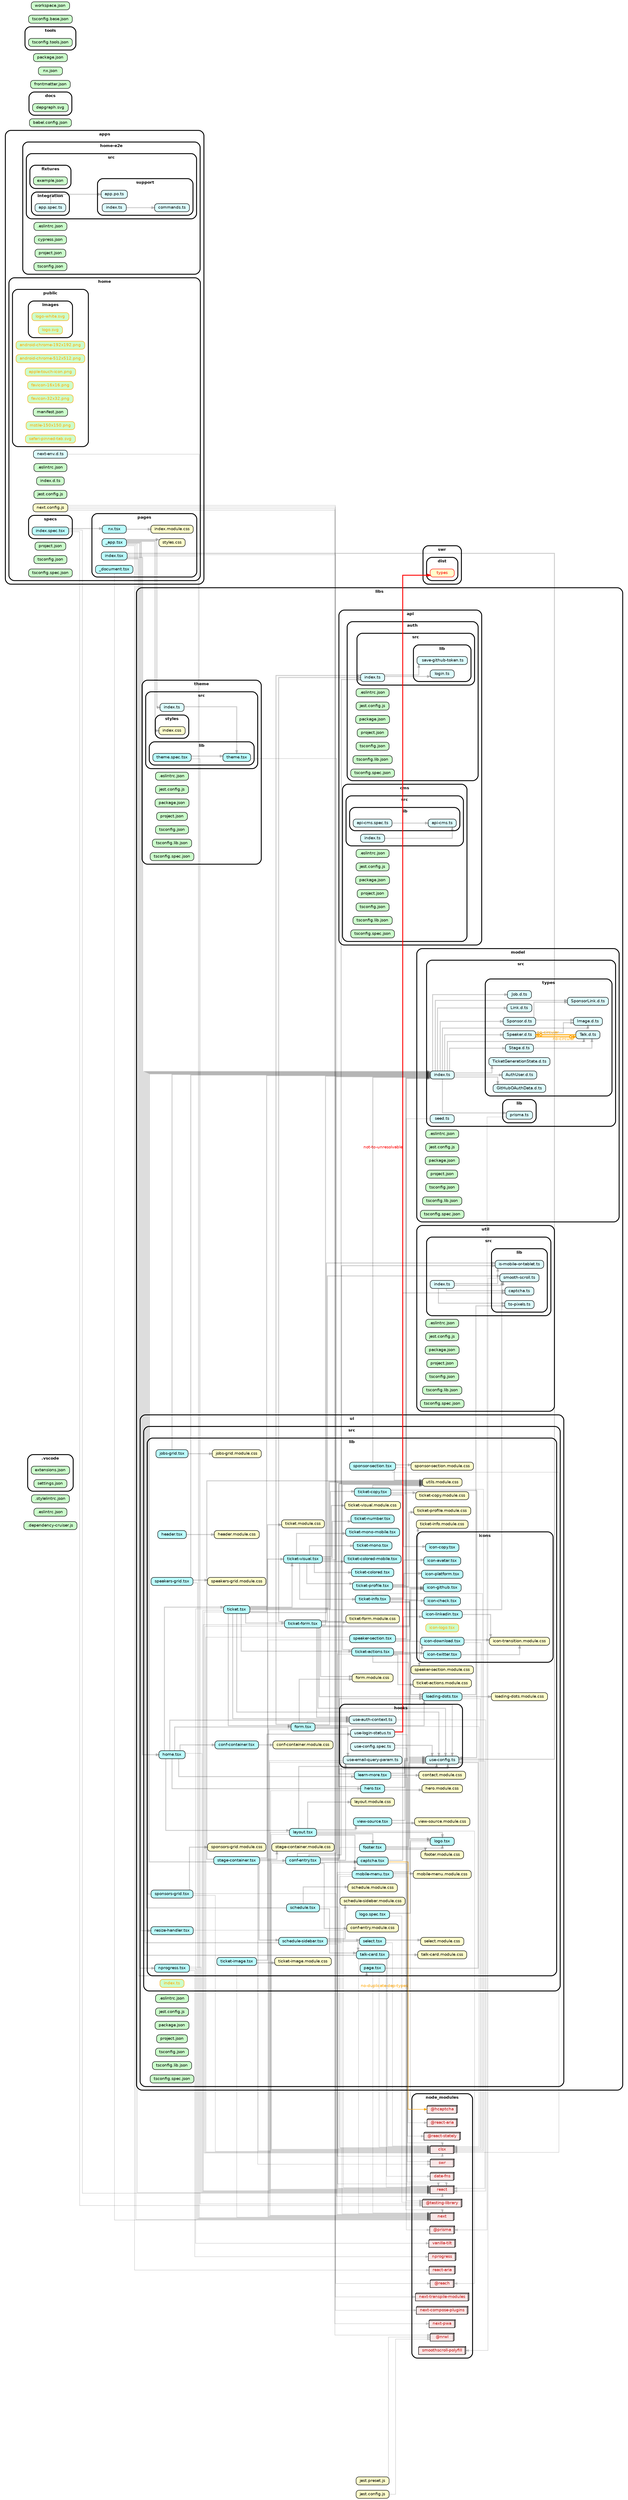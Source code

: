 strict digraph "dependency-cruiser output"{
    ordering="out" rankdir="LR" splines="ortho" overlap="false" nodesep="0.16" ranksep="0.18" fontname="Helvetica-bold" fontsize="9" style="rounded,bold,filled" fillcolor="#ffffff" compound="true"
    node [shape="box" style="rounded, filled" height="0.2" color="black" fillcolor="#ffffcc" fontcolor="black" fontname="Helvetica" fontsize="9"]
    edge [arrowhead="normal" arrowsize="0.6" penwidth="2.0" color="#00000033" fontname="Helvetica" fontsize="9"]

    ".dependency-cruiser.js" [label=<.dependency-cruiser.js> tooltip=".dependency-cruiser.js" URL="https://github.com/watheia/next-mfe-starter/blob/main/.dependency-cruiser.js" fillcolor="#ccffcc"]
    ".eslintrc.json" [label=<.eslintrc.json> tooltip=".eslintrc.json" URL="https://github.com/watheia/next-mfe-starter/blob/main/.eslintrc.json" fillcolor="#ccffcc"]
    ".stylelintrc.json" [label=<.stylelintrc.json> tooltip=".stylelintrc.json" URL="https://github.com/watheia/next-mfe-starter/blob/main/.stylelintrc.json" fillcolor="#ccffcc"]
    subgraph "cluster_.vscode" {label=".vscode" ".vscode/extensions.json" [label=<extensions.json> tooltip="extensions.json" URL="https://github.com/watheia/next-mfe-starter/blob/main/.vscode/extensions.json" fillcolor="#ccffcc"] }
    subgraph "cluster_.vscode" {label=".vscode" ".vscode/settings.json" [label=<settings.json> tooltip="settings.json" URL="https://github.com/watheia/next-mfe-starter/blob/main/.vscode/settings.json" fillcolor="#ccffcc"] }
    subgraph "cluster_apps" {label="apps" subgraph "cluster_apps/home-e2e" {label="home-e2e" "apps/home-e2e/.eslintrc.json" [label=<.eslintrc.json> tooltip=".eslintrc.json" URL="https://github.com/watheia/next-mfe-starter/blob/main/apps/home-e2e/.eslintrc.json" fillcolor="#ccffcc"] } }
    subgraph "cluster_apps" {label="apps" subgraph "cluster_apps/home-e2e" {label="home-e2e" "apps/home-e2e/cypress.json" [label=<cypress.json> tooltip="cypress.json" URL="https://github.com/watheia/next-mfe-starter/blob/main/apps/home-e2e/cypress.json" fillcolor="#ccffcc"] } }
    subgraph "cluster_apps" {label="apps" subgraph "cluster_apps/home-e2e" {label="home-e2e" "apps/home-e2e/project.json" [label=<project.json> tooltip="project.json" URL="https://github.com/watheia/next-mfe-starter/blob/main/apps/home-e2e/project.json" fillcolor="#ccffcc"] } }
    subgraph "cluster_apps" {label="apps" subgraph "cluster_apps/home-e2e" {label="home-e2e" subgraph "cluster_apps/home-e2e/src" {label="src" subgraph "cluster_apps/home-e2e/src/fixtures" {label="fixtures" "apps/home-e2e/src/fixtures/example.json" [label=<example.json> tooltip="example.json" URL="https://github.com/watheia/next-mfe-starter/blob/main/apps/home-e2e/src/fixtures/example.json" fillcolor="#ccffcc"] } } } }
    subgraph "cluster_apps" {label="apps" subgraph "cluster_apps/home-e2e" {label="home-e2e" subgraph "cluster_apps/home-e2e/src" {label="src" subgraph "cluster_apps/home-e2e/src/integration" {label="integration" "apps/home-e2e/src/integration/app.spec.ts" [label=<app.spec.ts> tooltip="app.spec.ts" URL="https://github.com/watheia/next-mfe-starter/blob/main/apps/home-e2e/src/integration/app.spec.ts" fillcolor="#ddfeff"] } } } }
    "apps/home-e2e/src/integration/app.spec.ts" -> "apps/home-e2e/src/support/app.po.ts"
    subgraph "cluster_apps" {label="apps" subgraph "cluster_apps/home-e2e" {label="home-e2e" subgraph "cluster_apps/home-e2e/src" {label="src" subgraph "cluster_apps/home-e2e/src/support" {label="support" "apps/home-e2e/src/support/app.po.ts" [label=<app.po.ts> tooltip="app.po.ts" URL="https://github.com/watheia/next-mfe-starter/blob/main/apps/home-e2e/src/support/app.po.ts" fillcolor="#ddfeff"] } } } }
    subgraph "cluster_apps" {label="apps" subgraph "cluster_apps/home-e2e" {label="home-e2e" subgraph "cluster_apps/home-e2e/src" {label="src" subgraph "cluster_apps/home-e2e/src/support" {label="support" "apps/home-e2e/src/support/commands.ts" [label=<commands.ts> tooltip="commands.ts" URL="https://github.com/watheia/next-mfe-starter/blob/main/apps/home-e2e/src/support/commands.ts" fillcolor="#ddfeff"] } } } }
    subgraph "cluster_apps" {label="apps" subgraph "cluster_apps/home-e2e" {label="home-e2e" subgraph "cluster_apps/home-e2e/src" {label="src" subgraph "cluster_apps/home-e2e/src/support" {label="support" "apps/home-e2e/src/support/index.ts" [label=<index.ts> tooltip="index.ts" URL="https://github.com/watheia/next-mfe-starter/blob/main/apps/home-e2e/src/support/index.ts" fillcolor="#ddfeff"] } } } }
    "apps/home-e2e/src/support/index.ts" -> "apps/home-e2e/src/support/commands.ts"
    subgraph "cluster_apps" {label="apps" subgraph "cluster_apps/home-e2e" {label="home-e2e" "apps/home-e2e/tsconfig.json" [label=<tsconfig.json> tooltip="tsconfig.json" URL="https://github.com/watheia/next-mfe-starter/blob/main/apps/home-e2e/tsconfig.json" fillcolor="#ccffcc"] } }
    subgraph "cluster_apps" {label="apps" subgraph "cluster_apps/home" {label="home" "apps/home/.eslintrc.json" [label=<.eslintrc.json> tooltip=".eslintrc.json" URL="https://github.com/watheia/next-mfe-starter/blob/main/apps/home/.eslintrc.json" fillcolor="#ccffcc"] } }
    subgraph "cluster_apps" {label="apps" subgraph "cluster_apps/home" {label="home" "apps/home/index.d.ts" [label=<index.d.ts> tooltip="index.d.ts" URL="https://github.com/watheia/next-mfe-starter/blob/main/apps/home/index.d.ts" fillcolor="#ccffcc"] } }
    subgraph "cluster_apps" {label="apps" subgraph "cluster_apps/home" {label="home" "apps/home/jest.config.js" [label=<jest.config.js> tooltip="jest.config.js" URL="https://github.com/watheia/next-mfe-starter/blob/main/apps/home/jest.config.js" fillcolor="#ccffcc"] } }
    subgraph "cluster_apps" {label="apps" subgraph "cluster_apps/home" {label="home" "apps/home/next-env.d.ts" [label=<next-env.d.ts> tooltip="next-env.d.ts" URL="https://github.com/watheia/next-mfe-starter/blob/main/apps/home/next-env.d.ts" fillcolor="#ddfeff"] } }
    "apps/home/next-env.d.ts" -> "node_modules/next" [penwidth="1.0"]
    subgraph "cluster_apps" {label="apps" subgraph "cluster_apps/home" {label="home" "apps/home/next.config.js" [label=<next.config.js> tooltip="next.config.js" URL="https://github.com/watheia/next-mfe-starter/blob/main/apps/home/next.config.js" ] } }
    "apps/home/next.config.js" -> "node_modules/@nrwl" [penwidth="1.0"]
    "apps/home/next.config.js" -> "node_modules/next-compose-plugins" [penwidth="1.0"]
    "apps/home/next.config.js" -> "node_modules/next-pwa" [penwidth="1.0"]
    "apps/home/next.config.js" -> "node_modules/next-transpile-modules" [penwidth="1.0"]
    subgraph "cluster_apps" {label="apps" subgraph "cluster_apps/home" {label="home" subgraph "cluster_apps/home/pages" {label="pages" "apps/home/pages/_app.tsx" [label=<_app.tsx> tooltip="_app.tsx" URL="https://github.com/watheia/next-mfe-starter/blob/main/apps/home/pages/_app.tsx" fillcolor="#bbfeff"] } } }
    "apps/home/pages/_app.tsx" -> "apps/home/pages/styles.css"
    "apps/home/pages/_app.tsx" -> "libs/theme/src/index.ts"
    "apps/home/pages/_app.tsx" -> "libs/theme/src/styles/index.css"
    "apps/home/pages/_app.tsx" -> "libs/ui/src/lib/nprogress.tsx"
    "apps/home/pages/_app.tsx" -> "libs/ui/src/lib/resize-handler.tsx"
    "apps/home/pages/_app.tsx" -> "node_modules/next" [penwidth="1.0"]
    "apps/home/pages/_app.tsx" -> "node_modules/react" [penwidth="1.0"]
    "apps/home/pages/_app.tsx" -> "node_modules/react-aria" [penwidth="1.0"]
    subgraph "cluster_apps" {label="apps" subgraph "cluster_apps/home" {label="home" subgraph "cluster_apps/home/pages" {label="pages" "apps/home/pages/_document.tsx" [label=<_document.tsx> tooltip="_document.tsx" URL="https://github.com/watheia/next-mfe-starter/blob/main/apps/home/pages/_document.tsx" fillcolor="#bbfeff"] } } }
    "apps/home/pages/_document.tsx" -> "node_modules/next" [penwidth="1.0"]
    subgraph "cluster_apps" {label="apps" subgraph "cluster_apps/home" {label="home" subgraph "cluster_apps/home/pages" {label="pages" "apps/home/pages/index.module.css" [label=<index.module.css> tooltip="index.module.css" URL="https://github.com/watheia/next-mfe-starter/blob/main/apps/home/pages/index.module.css" ] } } }
    subgraph "cluster_apps" {label="apps" subgraph "cluster_apps/home" {label="home" subgraph "cluster_apps/home/pages" {label="pages" "apps/home/pages/index.tsx" [label=<index.tsx> tooltip="index.tsx" URL="https://github.com/watheia/next-mfe-starter/blob/main/apps/home/pages/index.tsx" fillcolor="#bbfeff"] } } }
    "apps/home/pages/index.tsx" -> "node_modules/@reach" [penwidth="1.0"]
    "apps/home/pages/index.tsx" -> "libs/ui/src/lib/home.tsx"
    "apps/home/pages/index.tsx" -> "libs/ui/src/lib/hooks/use-config.ts"
    "apps/home/pages/index.tsx" -> "libs/ui/src/lib/page.tsx"
    "apps/home/pages/index.tsx" -> "node_modules/next" [penwidth="1.0"]
    subgraph "cluster_apps" {label="apps" subgraph "cluster_apps/home" {label="home" subgraph "cluster_apps/home/pages" {label="pages" "apps/home/pages/nx.tsx" [label=<nx.tsx> tooltip="nx.tsx" URL="https://github.com/watheia/next-mfe-starter/blob/main/apps/home/pages/nx.tsx" fillcolor="#bbfeff"] } } }
    "apps/home/pages/nx.tsx" -> "apps/home/pages/index.module.css"
    subgraph "cluster_apps" {label="apps" subgraph "cluster_apps/home" {label="home" subgraph "cluster_apps/home/pages" {label="pages" "apps/home/pages/styles.css" [label=<styles.css> tooltip="styles.css" URL="https://github.com/watheia/next-mfe-starter/blob/main/apps/home/pages/styles.css" ] } } }
    subgraph "cluster_apps" {label="apps" subgraph "cluster_apps/home" {label="home" "apps/home/project.json" [label=<project.json> tooltip="project.json" URL="https://github.com/watheia/next-mfe-starter/blob/main/apps/home/project.json" fillcolor="#ccffcc"] } }
    subgraph "cluster_apps" {label="apps" subgraph "cluster_apps/home" {label="home" subgraph "cluster_apps/home/public" {label="public" "apps/home/public/android-chrome-192x192.png" [label=<android-chrome-192x192.png> tooltip="no-orphans" URL="https://github.com/watheia/next-mfe-starter/blob/main/apps/home/public/android-chrome-192x192.png" fillcolor="#ccffcc" fontcolor="orange" color="orange"] } } }
    subgraph "cluster_apps" {label="apps" subgraph "cluster_apps/home" {label="home" subgraph "cluster_apps/home/public" {label="public" "apps/home/public/android-chrome-512x512.png" [label=<android-chrome-512x512.png> tooltip="no-orphans" URL="https://github.com/watheia/next-mfe-starter/blob/main/apps/home/public/android-chrome-512x512.png" fillcolor="#ccffcc" fontcolor="orange" color="orange"] } } }
    subgraph "cluster_apps" {label="apps" subgraph "cluster_apps/home" {label="home" subgraph "cluster_apps/home/public" {label="public" "apps/home/public/apple-touch-icon.png" [label=<apple-touch-icon.png> tooltip="no-orphans" URL="https://github.com/watheia/next-mfe-starter/blob/main/apps/home/public/apple-touch-icon.png" fillcolor="#ccffcc" fontcolor="orange" color="orange"] } } }
    subgraph "cluster_apps" {label="apps" subgraph "cluster_apps/home" {label="home" subgraph "cluster_apps/home/public" {label="public" "apps/home/public/favicon-16x16.png" [label=<favicon-16x16.png> tooltip="no-orphans" URL="https://github.com/watheia/next-mfe-starter/blob/main/apps/home/public/favicon-16x16.png" fillcolor="#ccffcc" fontcolor="orange" color="orange"] } } }
    subgraph "cluster_apps" {label="apps" subgraph "cluster_apps/home" {label="home" subgraph "cluster_apps/home/public" {label="public" "apps/home/public/favicon-32x32.png" [label=<favicon-32x32.png> tooltip="no-orphans" URL="https://github.com/watheia/next-mfe-starter/blob/main/apps/home/public/favicon-32x32.png" fillcolor="#ccffcc" fontcolor="orange" color="orange"] } } }
    subgraph "cluster_apps" {label="apps" subgraph "cluster_apps/home" {label="home" subgraph "cluster_apps/home/public" {label="public" subgraph "cluster_apps/home/public/images" {label="images" "apps/home/public/images/logo-white.svg" [label=<logo-white.svg> tooltip="no-orphans" URL="https://github.com/watheia/next-mfe-starter/blob/main/apps/home/public/images/logo-white.svg" fillcolor="#ccffcc" fontcolor="orange" color="orange"] } } } }
    subgraph "cluster_apps" {label="apps" subgraph "cluster_apps/home" {label="home" subgraph "cluster_apps/home/public" {label="public" subgraph "cluster_apps/home/public/images" {label="images" "apps/home/public/images/logo.svg" [label=<logo.svg> tooltip="no-orphans" URL="https://github.com/watheia/next-mfe-starter/blob/main/apps/home/public/images/logo.svg" fillcolor="#ccffcc" fontcolor="orange" color="orange"] } } } }
    subgraph "cluster_apps" {label="apps" subgraph "cluster_apps/home" {label="home" subgraph "cluster_apps/home/public" {label="public" "apps/home/public/manifest.json" [label=<manifest.json> tooltip="manifest.json" URL="https://github.com/watheia/next-mfe-starter/blob/main/apps/home/public/manifest.json" fillcolor="#ccffcc"] } } }
    subgraph "cluster_apps" {label="apps" subgraph "cluster_apps/home" {label="home" subgraph "cluster_apps/home/public" {label="public" "apps/home/public/mstile-150x150.png" [label=<mstile-150x150.png> tooltip="no-orphans" URL="https://github.com/watheia/next-mfe-starter/blob/main/apps/home/public/mstile-150x150.png" fillcolor="#ccffcc" fontcolor="orange" color="orange"] } } }
    subgraph "cluster_apps" {label="apps" subgraph "cluster_apps/home" {label="home" subgraph "cluster_apps/home/public" {label="public" "apps/home/public/safari-pinned-tab.svg" [label=<safari-pinned-tab.svg> tooltip="no-orphans" URL="https://github.com/watheia/next-mfe-starter/blob/main/apps/home/public/safari-pinned-tab.svg" fillcolor="#ccffcc" fontcolor="orange" color="orange"] } } }
    subgraph "cluster_apps" {label="apps" subgraph "cluster_apps/home" {label="home" subgraph "cluster_apps/home/specs" {label="specs" "apps/home/specs/index.spec.tsx" [label=<index.spec.tsx> tooltip="index.spec.tsx" URL="https://github.com/watheia/next-mfe-starter/blob/main/apps/home/specs/index.spec.tsx" fillcolor="#bbfeff"] } } }
    "apps/home/specs/index.spec.tsx" -> "apps/home/pages/nx.tsx"
    "apps/home/specs/index.spec.tsx" -> "node_modules/@testing-library" [penwidth="1.0"]
    "apps/home/specs/index.spec.tsx" -> "node_modules/react" [penwidth="1.0"]
    subgraph "cluster_apps" {label="apps" subgraph "cluster_apps/home" {label="home" "apps/home/tsconfig.json" [label=<tsconfig.json> tooltip="tsconfig.json" URL="https://github.com/watheia/next-mfe-starter/blob/main/apps/home/tsconfig.json" fillcolor="#ccffcc"] } }
    subgraph "cluster_apps" {label="apps" subgraph "cluster_apps/home" {label="home" "apps/home/tsconfig.spec.json" [label=<tsconfig.spec.json> tooltip="tsconfig.spec.json" URL="https://github.com/watheia/next-mfe-starter/blob/main/apps/home/tsconfig.spec.json" fillcolor="#ccffcc"] } }
    "babel.config.json" [label=<babel.config.json> tooltip="babel.config.json" URL="https://github.com/watheia/next-mfe-starter/blob/main/babel.config.json" fillcolor="#ccffcc"]
    subgraph "cluster_docs" {label="docs" "docs/depgraph.svg" [label=<depgraph.svg> tooltip="depgraph.svg" URL="https://github.com/watheia/next-mfe-starter/blob/main/docs/depgraph.svg" fillcolor="#ccffcc"] }
    "frontmatter.json" [label=<frontmatter.json> tooltip="frontmatter.json" URL="https://github.com/watheia/next-mfe-starter/blob/main/frontmatter.json" fillcolor="#ccffcc"]
    "jest.config.js" [label=<jest.config.js> tooltip="jest.config.js" URL="https://github.com/watheia/next-mfe-starter/blob/main/jest.config.js" ]
    "jest.config.js" -> "node_modules/@nrwl" [penwidth="1.0"]
    "jest.preset.js" [label=<jest.preset.js> tooltip="jest.preset.js" URL="https://github.com/watheia/next-mfe-starter/blob/main/jest.preset.js" ]
    "jest.preset.js" -> "node_modules/@nrwl" [penwidth="1.0"]
    subgraph "cluster_libs" {label="libs" subgraph "cluster_libs/api" {label="api" subgraph "cluster_libs/api/auth" {label="auth" "libs/api/auth/.eslintrc.json" [label=<.eslintrc.json> tooltip=".eslintrc.json" URL="https://github.com/watheia/next-mfe-starter/blob/main/libs/api/auth/.eslintrc.json" fillcolor="#ccffcc"] } } }
    subgraph "cluster_libs" {label="libs" subgraph "cluster_libs/api" {label="api" subgraph "cluster_libs/api/auth" {label="auth" "libs/api/auth/jest.config.js" [label=<jest.config.js> tooltip="jest.config.js" URL="https://github.com/watheia/next-mfe-starter/blob/main/libs/api/auth/jest.config.js" fillcolor="#ccffcc"] } } }
    subgraph "cluster_libs" {label="libs" subgraph "cluster_libs/api" {label="api" subgraph "cluster_libs/api/auth" {label="auth" "libs/api/auth/package.json" [label=<package.json> tooltip="package.json" URL="https://github.com/watheia/next-mfe-starter/blob/main/libs/api/auth/package.json" fillcolor="#ccffcc"] } } }
    subgraph "cluster_libs" {label="libs" subgraph "cluster_libs/api" {label="api" subgraph "cluster_libs/api/auth" {label="auth" "libs/api/auth/project.json" [label=<project.json> tooltip="project.json" URL="https://github.com/watheia/next-mfe-starter/blob/main/libs/api/auth/project.json" fillcolor="#ccffcc"] } } }
    subgraph "cluster_libs" {label="libs" subgraph "cluster_libs/api" {label="api" subgraph "cluster_libs/api/auth" {label="auth" subgraph "cluster_libs/api/auth/src" {label="src" "libs/api/auth/src/index.ts" [label=<index.ts> tooltip="index.ts" URL="https://github.com/watheia/next-mfe-starter/blob/main/libs/api/auth/src/index.ts" fillcolor="#ddfeff"] } } } }
    "libs/api/auth/src/index.ts" -> "libs/api/auth/src/lib/ save-github-token.ts"
    "libs/api/auth/src/index.ts" -> "libs/api/auth/src/lib/login.ts"
    subgraph "cluster_libs" {label="libs" subgraph "cluster_libs/api" {label="api" subgraph "cluster_libs/api/auth" {label="auth" subgraph "cluster_libs/api/auth/src" {label="src" subgraph "cluster_libs/api/auth/src/lib" {label="lib" "libs/api/auth/src/lib/ save-github-token.ts" [label=< save-github-token.ts> tooltip=" save-github-token.ts" URL="https://github.com/watheia/next-mfe-starter/blob/main/libs/api/auth/src/lib/ save-github-token.ts" fillcolor="#ddfeff"] } } } } }
    subgraph "cluster_libs" {label="libs" subgraph "cluster_libs/api" {label="api" subgraph "cluster_libs/api/auth" {label="auth" subgraph "cluster_libs/api/auth/src" {label="src" subgraph "cluster_libs/api/auth/src/lib" {label="lib" "libs/api/auth/src/lib/login.ts" [label=<login.ts> tooltip="login.ts" URL="https://github.com/watheia/next-mfe-starter/blob/main/libs/api/auth/src/lib/login.ts" fillcolor="#ddfeff"] } } } } }
    subgraph "cluster_libs" {label="libs" subgraph "cluster_libs/api" {label="api" subgraph "cluster_libs/api/auth" {label="auth" "libs/api/auth/tsconfig.json" [label=<tsconfig.json> tooltip="tsconfig.json" URL="https://github.com/watheia/next-mfe-starter/blob/main/libs/api/auth/tsconfig.json" fillcolor="#ccffcc"] } } }
    subgraph "cluster_libs" {label="libs" subgraph "cluster_libs/api" {label="api" subgraph "cluster_libs/api/auth" {label="auth" "libs/api/auth/tsconfig.lib.json" [label=<tsconfig.lib.json> tooltip="tsconfig.lib.json" URL="https://github.com/watheia/next-mfe-starter/blob/main/libs/api/auth/tsconfig.lib.json" fillcolor="#ccffcc"] } } }
    subgraph "cluster_libs" {label="libs" subgraph "cluster_libs/api" {label="api" subgraph "cluster_libs/api/auth" {label="auth" "libs/api/auth/tsconfig.spec.json" [label=<tsconfig.spec.json> tooltip="tsconfig.spec.json" URL="https://github.com/watheia/next-mfe-starter/blob/main/libs/api/auth/tsconfig.spec.json" fillcolor="#ccffcc"] } } }
    subgraph "cluster_libs" {label="libs" subgraph "cluster_libs/api" {label="api" subgraph "cluster_libs/api/cms" {label="cms" "libs/api/cms/.eslintrc.json" [label=<.eslintrc.json> tooltip=".eslintrc.json" URL="https://github.com/watheia/next-mfe-starter/blob/main/libs/api/cms/.eslintrc.json" fillcolor="#ccffcc"] } } }
    subgraph "cluster_libs" {label="libs" subgraph "cluster_libs/api" {label="api" subgraph "cluster_libs/api/cms" {label="cms" "libs/api/cms/jest.config.js" [label=<jest.config.js> tooltip="jest.config.js" URL="https://github.com/watheia/next-mfe-starter/blob/main/libs/api/cms/jest.config.js" fillcolor="#ccffcc"] } } }
    subgraph "cluster_libs" {label="libs" subgraph "cluster_libs/api" {label="api" subgraph "cluster_libs/api/cms" {label="cms" "libs/api/cms/package.json" [label=<package.json> tooltip="package.json" URL="https://github.com/watheia/next-mfe-starter/blob/main/libs/api/cms/package.json" fillcolor="#ccffcc"] } } }
    subgraph "cluster_libs" {label="libs" subgraph "cluster_libs/api" {label="api" subgraph "cluster_libs/api/cms" {label="cms" "libs/api/cms/project.json" [label=<project.json> tooltip="project.json" URL="https://github.com/watheia/next-mfe-starter/blob/main/libs/api/cms/project.json" fillcolor="#ccffcc"] } } }
    subgraph "cluster_libs" {label="libs" subgraph "cluster_libs/api" {label="api" subgraph "cluster_libs/api/cms" {label="cms" subgraph "cluster_libs/api/cms/src" {label="src" "libs/api/cms/src/index.ts" [label=<index.ts> tooltip="index.ts" URL="https://github.com/watheia/next-mfe-starter/blob/main/libs/api/cms/src/index.ts" fillcolor="#ddfeff"] } } } }
    "libs/api/cms/src/index.ts" -> "libs/api/cms/src/lib/api-cms.ts"
    subgraph "cluster_libs" {label="libs" subgraph "cluster_libs/api" {label="api" subgraph "cluster_libs/api/cms" {label="cms" subgraph "cluster_libs/api/cms/src" {label="src" subgraph "cluster_libs/api/cms/src/lib" {label="lib" "libs/api/cms/src/lib/api-cms.spec.ts" [label=<api-cms.spec.ts> tooltip="api-cms.spec.ts" URL="https://github.com/watheia/next-mfe-starter/blob/main/libs/api/cms/src/lib/api-cms.spec.ts" fillcolor="#ddfeff"] } } } } }
    "libs/api/cms/src/lib/api-cms.spec.ts" -> "libs/api/cms/src/lib/api-cms.ts"
    subgraph "cluster_libs" {label="libs" subgraph "cluster_libs/api" {label="api" subgraph "cluster_libs/api/cms" {label="cms" subgraph "cluster_libs/api/cms/src" {label="src" subgraph "cluster_libs/api/cms/src/lib" {label="lib" "libs/api/cms/src/lib/api-cms.ts" [label=<api-cms.ts> tooltip="api-cms.ts" URL="https://github.com/watheia/next-mfe-starter/blob/main/libs/api/cms/src/lib/api-cms.ts" fillcolor="#ddfeff"] } } } } }
    subgraph "cluster_libs" {label="libs" subgraph "cluster_libs/api" {label="api" subgraph "cluster_libs/api/cms" {label="cms" "libs/api/cms/tsconfig.json" [label=<tsconfig.json> tooltip="tsconfig.json" URL="https://github.com/watheia/next-mfe-starter/blob/main/libs/api/cms/tsconfig.json" fillcolor="#ccffcc"] } } }
    subgraph "cluster_libs" {label="libs" subgraph "cluster_libs/api" {label="api" subgraph "cluster_libs/api/cms" {label="cms" "libs/api/cms/tsconfig.lib.json" [label=<tsconfig.lib.json> tooltip="tsconfig.lib.json" URL="https://github.com/watheia/next-mfe-starter/blob/main/libs/api/cms/tsconfig.lib.json" fillcolor="#ccffcc"] } } }
    subgraph "cluster_libs" {label="libs" subgraph "cluster_libs/api" {label="api" subgraph "cluster_libs/api/cms" {label="cms" "libs/api/cms/tsconfig.spec.json" [label=<tsconfig.spec.json> tooltip="tsconfig.spec.json" URL="https://github.com/watheia/next-mfe-starter/blob/main/libs/api/cms/tsconfig.spec.json" fillcolor="#ccffcc"] } } }
    subgraph "cluster_libs" {label="libs" subgraph "cluster_libs/model" {label="model" "libs/model/.eslintrc.json" [label=<.eslintrc.json> tooltip=".eslintrc.json" URL="https://github.com/watheia/next-mfe-starter/blob/main/libs/model/.eslintrc.json" fillcolor="#ccffcc"] } }
    subgraph "cluster_libs" {label="libs" subgraph "cluster_libs/model" {label="model" "libs/model/jest.config.js" [label=<jest.config.js> tooltip="jest.config.js" URL="https://github.com/watheia/next-mfe-starter/blob/main/libs/model/jest.config.js" fillcolor="#ccffcc"] } }
    subgraph "cluster_libs" {label="libs" subgraph "cluster_libs/model" {label="model" "libs/model/package.json" [label=<package.json> tooltip="package.json" URL="https://github.com/watheia/next-mfe-starter/blob/main/libs/model/package.json" fillcolor="#ccffcc"] } }
    subgraph "cluster_libs" {label="libs" subgraph "cluster_libs/model" {label="model" "libs/model/project.json" [label=<project.json> tooltip="project.json" URL="https://github.com/watheia/next-mfe-starter/blob/main/libs/model/project.json" fillcolor="#ccffcc"] } }
    subgraph "cluster_libs" {label="libs" subgraph "cluster_libs/model" {label="model" subgraph "cluster_libs/model/src" {label="src" "libs/model/src/index.ts" [label=<index.ts> tooltip="index.ts" URL="https://github.com/watheia/next-mfe-starter/blob/main/libs/model/src/index.ts" fillcolor="#ddfeff"] } } }
    "libs/model/src/index.ts" -> "libs/model/src/lib/prisma.ts"
    "libs/model/src/index.ts" -> "libs/model/src/types/AuthUser.d.ts"
    "libs/model/src/index.ts" -> "libs/model/src/types/GitHubOAuthData.d.ts"
    "libs/model/src/index.ts" -> "libs/model/src/types/Image.d.ts"
    "libs/model/src/index.ts" -> "libs/model/src/types/Job.d.ts"
    "libs/model/src/index.ts" -> "libs/model/src/types/Link.d.ts"
    "libs/model/src/index.ts" -> "libs/model/src/types/Speaker.d.ts"
    "libs/model/src/index.ts" -> "libs/model/src/types/Sponsor.d.ts"
    "libs/model/src/index.ts" -> "libs/model/src/types/SponsorLink.d.ts"
    "libs/model/src/index.ts" -> "libs/model/src/types/Stage.d.ts"
    "libs/model/src/index.ts" -> "libs/model/src/types/Talk.d.ts"
    "libs/model/src/index.ts" -> "libs/model/src/types/TicketGenerationState.d.ts"
    subgraph "cluster_libs" {label="libs" subgraph "cluster_libs/model" {label="model" subgraph "cluster_libs/model/src" {label="src" subgraph "cluster_libs/model/src/lib" {label="lib" "libs/model/src/lib/prisma.ts" [label=<prisma.ts> tooltip="prisma.ts" URL="https://github.com/watheia/next-mfe-starter/blob/main/libs/model/src/lib/prisma.ts" fillcolor="#ddfeff"] } } } }
    "libs/model/src/lib/prisma.ts" -> "node_modules/@prisma" [penwidth="1.0"]
    subgraph "cluster_libs" {label="libs" subgraph "cluster_libs/model" {label="model" subgraph "cluster_libs/model/src" {label="src" "libs/model/src/seed.ts" [label=<seed.ts> tooltip="seed.ts" URL="https://github.com/watheia/next-mfe-starter/blob/main/libs/model/src/seed.ts" fillcolor="#ddfeff"] } } }
    "libs/model/src/seed.ts" -> "node_modules/@prisma" [penwidth="1.0"]
    subgraph "cluster_libs" {label="libs" subgraph "cluster_libs/model" {label="model" subgraph "cluster_libs/model/src" {label="src" subgraph "cluster_libs/model/src/types" {label="types" "libs/model/src/types/AuthUser.d.ts" [label=<AuthUser.d.ts> tooltip="AuthUser.d.ts" URL="https://github.com/watheia/next-mfe-starter/blob/main/libs/model/src/types/AuthUser.d.ts" fillcolor="#ddfeff"] } } } }
    subgraph "cluster_libs" {label="libs" subgraph "cluster_libs/model" {label="model" subgraph "cluster_libs/model/src" {label="src" subgraph "cluster_libs/model/src/types" {label="types" "libs/model/src/types/GitHubOAuthData.d.ts" [label=<GitHubOAuthData.d.ts> tooltip="GitHubOAuthData.d.ts" URL="https://github.com/watheia/next-mfe-starter/blob/main/libs/model/src/types/GitHubOAuthData.d.ts" fillcolor="#ddfeff"] } } } }
    subgraph "cluster_libs" {label="libs" subgraph "cluster_libs/model" {label="model" subgraph "cluster_libs/model/src" {label="src" subgraph "cluster_libs/model/src/types" {label="types" "libs/model/src/types/Image.d.ts" [label=<Image.d.ts> tooltip="Image.d.ts" URL="https://github.com/watheia/next-mfe-starter/blob/main/libs/model/src/types/Image.d.ts" fillcolor="#ddfeff"] } } } }
    subgraph "cluster_libs" {label="libs" subgraph "cluster_libs/model" {label="model" subgraph "cluster_libs/model/src" {label="src" subgraph "cluster_libs/model/src/types" {label="types" "libs/model/src/types/Job.d.ts" [label=<Job.d.ts> tooltip="Job.d.ts" URL="https://github.com/watheia/next-mfe-starter/blob/main/libs/model/src/types/Job.d.ts" fillcolor="#ddfeff"] } } } }
    subgraph "cluster_libs" {label="libs" subgraph "cluster_libs/model" {label="model" subgraph "cluster_libs/model/src" {label="src" subgraph "cluster_libs/model/src/types" {label="types" "libs/model/src/types/Link.d.ts" [label=<Link.d.ts> tooltip="Link.d.ts" URL="https://github.com/watheia/next-mfe-starter/blob/main/libs/model/src/types/Link.d.ts" fillcolor="#ddfeff"] } } } }
    subgraph "cluster_libs" {label="libs" subgraph "cluster_libs/model" {label="model" subgraph "cluster_libs/model/src" {label="src" subgraph "cluster_libs/model/src/types" {label="types" "libs/model/src/types/Speaker.d.ts" [label=<Speaker.d.ts> tooltip="Speaker.d.ts" URL="https://github.com/watheia/next-mfe-starter/blob/main/libs/model/src/types/Speaker.d.ts" fillcolor="#ddfeff"] } } } }
    "libs/model/src/types/Speaker.d.ts" -> "libs/model/src/types/Image.d.ts"
    "libs/model/src/types/Speaker.d.ts" -> "libs/model/src/types/Talk.d.ts" [xlabel="no-circular" tooltip="no-circular" arrowhead="normalnoneodot" fontcolor="orange" color="orange"]
    subgraph "cluster_libs" {label="libs" subgraph "cluster_libs/model" {label="model" subgraph "cluster_libs/model/src" {label="src" subgraph "cluster_libs/model/src/types" {label="types" "libs/model/src/types/Sponsor.d.ts" [label=<Sponsor.d.ts> tooltip="Sponsor.d.ts" URL="https://github.com/watheia/next-mfe-starter/blob/main/libs/model/src/types/Sponsor.d.ts" fillcolor="#ddfeff"] } } } }
    "libs/model/src/types/Sponsor.d.ts" -> "libs/model/src/types/Image.d.ts"
    "libs/model/src/types/Sponsor.d.ts" -> "libs/model/src/types/SponsorLink.d.ts"
    subgraph "cluster_libs" {label="libs" subgraph "cluster_libs/model" {label="model" subgraph "cluster_libs/model/src" {label="src" subgraph "cluster_libs/model/src/types" {label="types" "libs/model/src/types/SponsorLink.d.ts" [label=<SponsorLink.d.ts> tooltip="SponsorLink.d.ts" URL="https://github.com/watheia/next-mfe-starter/blob/main/libs/model/src/types/SponsorLink.d.ts" fillcolor="#ddfeff"] } } } }
    subgraph "cluster_libs" {label="libs" subgraph "cluster_libs/model" {label="model" subgraph "cluster_libs/model/src" {label="src" subgraph "cluster_libs/model/src/types" {label="types" "libs/model/src/types/Stage.d.ts" [label=<Stage.d.ts> tooltip="Stage.d.ts" URL="https://github.com/watheia/next-mfe-starter/blob/main/libs/model/src/types/Stage.d.ts" fillcolor="#ddfeff"] } } } }
    "libs/model/src/types/Stage.d.ts" -> "libs/model/src/types/Talk.d.ts"
    subgraph "cluster_libs" {label="libs" subgraph "cluster_libs/model" {label="model" subgraph "cluster_libs/model/src" {label="src" subgraph "cluster_libs/model/src/types" {label="types" "libs/model/src/types/Talk.d.ts" [label=<Talk.d.ts> tooltip="Talk.d.ts" URL="https://github.com/watheia/next-mfe-starter/blob/main/libs/model/src/types/Talk.d.ts" fillcolor="#ddfeff"] } } } }
    "libs/model/src/types/Talk.d.ts" -> "libs/model/src/types/Speaker.d.ts" [xlabel="no-circular" tooltip="no-circular" arrowhead="normalnoneodot" fontcolor="orange" color="orange"]
    subgraph "cluster_libs" {label="libs" subgraph "cluster_libs/model" {label="model" subgraph "cluster_libs/model/src" {label="src" subgraph "cluster_libs/model/src/types" {label="types" "libs/model/src/types/TicketGenerationState.d.ts" [label=<TicketGenerationState.d.ts> tooltip="TicketGenerationState.d.ts" URL="https://github.com/watheia/next-mfe-starter/blob/main/libs/model/src/types/TicketGenerationState.d.ts" fillcolor="#ddfeff"] } } } }
    subgraph "cluster_libs" {label="libs" subgraph "cluster_libs/model" {label="model" "libs/model/tsconfig.json" [label=<tsconfig.json> tooltip="tsconfig.json" URL="https://github.com/watheia/next-mfe-starter/blob/main/libs/model/tsconfig.json" fillcolor="#ccffcc"] } }
    subgraph "cluster_libs" {label="libs" subgraph "cluster_libs/model" {label="model" "libs/model/tsconfig.lib.json" [label=<tsconfig.lib.json> tooltip="tsconfig.lib.json" URL="https://github.com/watheia/next-mfe-starter/blob/main/libs/model/tsconfig.lib.json" fillcolor="#ccffcc"] } }
    subgraph "cluster_libs" {label="libs" subgraph "cluster_libs/model" {label="model" "libs/model/tsconfig.spec.json" [label=<tsconfig.spec.json> tooltip="tsconfig.spec.json" URL="https://github.com/watheia/next-mfe-starter/blob/main/libs/model/tsconfig.spec.json" fillcolor="#ccffcc"] } }
    subgraph "cluster_libs" {label="libs" subgraph "cluster_libs/theme" {label="theme" "libs/theme/.eslintrc.json" [label=<.eslintrc.json> tooltip=".eslintrc.json" URL="https://github.com/watheia/next-mfe-starter/blob/main/libs/theme/.eslintrc.json" fillcolor="#ccffcc"] } }
    subgraph "cluster_libs" {label="libs" subgraph "cluster_libs/theme" {label="theme" "libs/theme/jest.config.js" [label=<jest.config.js> tooltip="jest.config.js" URL="https://github.com/watheia/next-mfe-starter/blob/main/libs/theme/jest.config.js" fillcolor="#ccffcc"] } }
    subgraph "cluster_libs" {label="libs" subgraph "cluster_libs/theme" {label="theme" "libs/theme/package.json" [label=<package.json> tooltip="package.json" URL="https://github.com/watheia/next-mfe-starter/blob/main/libs/theme/package.json" fillcolor="#ccffcc"] } }
    subgraph "cluster_libs" {label="libs" subgraph "cluster_libs/theme" {label="theme" "libs/theme/project.json" [label=<project.json> tooltip="project.json" URL="https://github.com/watheia/next-mfe-starter/blob/main/libs/theme/project.json" fillcolor="#ccffcc"] } }
    subgraph "cluster_libs" {label="libs" subgraph "cluster_libs/theme" {label="theme" subgraph "cluster_libs/theme/src" {label="src" "libs/theme/src/index.ts" [label=<index.ts> tooltip="index.ts" URL="https://github.com/watheia/next-mfe-starter/blob/main/libs/theme/src/index.ts" fillcolor="#ddfeff"] } } }
    "libs/theme/src/index.ts" -> "libs/theme/src/lib/theme.tsx"
    subgraph "cluster_libs" {label="libs" subgraph "cluster_libs/theme" {label="theme" subgraph "cluster_libs/theme/src" {label="src" subgraph "cluster_libs/theme/src/lib" {label="lib" "libs/theme/src/lib/theme.spec.tsx" [label=<theme.spec.tsx> tooltip="theme.spec.tsx" URL="https://github.com/watheia/next-mfe-starter/blob/main/libs/theme/src/lib/theme.spec.tsx" fillcolor="#bbfeff"] } } } }
    "libs/theme/src/lib/theme.spec.tsx" -> "libs/theme/src/lib/theme.tsx"
    "libs/theme/src/lib/theme.spec.tsx" -> "node_modules/@testing-library" [penwidth="1.0"]
    subgraph "cluster_libs" {label="libs" subgraph "cluster_libs/theme" {label="theme" subgraph "cluster_libs/theme/src" {label="src" subgraph "cluster_libs/theme/src/lib" {label="lib" "libs/theme/src/lib/theme.tsx" [label=<theme.tsx> tooltip="theme.tsx" URL="https://github.com/watheia/next-mfe-starter/blob/main/libs/theme/src/lib/theme.tsx" fillcolor="#bbfeff"] } } } }
    "libs/theme/src/lib/theme.tsx" -> "node_modules/react" [penwidth="1.0"]
    subgraph "cluster_libs" {label="libs" subgraph "cluster_libs/theme" {label="theme" subgraph "cluster_libs/theme/src" {label="src" subgraph "cluster_libs/theme/src/styles" {label="styles" "libs/theme/src/styles/index.css" [label=<index.css> tooltip="index.css" URL="https://github.com/watheia/next-mfe-starter/blob/main/libs/theme/src/styles/index.css" ] } } } }
    subgraph "cluster_libs" {label="libs" subgraph "cluster_libs/theme" {label="theme" "libs/theme/tsconfig.json" [label=<tsconfig.json> tooltip="tsconfig.json" URL="https://github.com/watheia/next-mfe-starter/blob/main/libs/theme/tsconfig.json" fillcolor="#ccffcc"] } }
    subgraph "cluster_libs" {label="libs" subgraph "cluster_libs/theme" {label="theme" "libs/theme/tsconfig.lib.json" [label=<tsconfig.lib.json> tooltip="tsconfig.lib.json" URL="https://github.com/watheia/next-mfe-starter/blob/main/libs/theme/tsconfig.lib.json" fillcolor="#ccffcc"] } }
    subgraph "cluster_libs" {label="libs" subgraph "cluster_libs/theme" {label="theme" "libs/theme/tsconfig.spec.json" [label=<tsconfig.spec.json> tooltip="tsconfig.spec.json" URL="https://github.com/watheia/next-mfe-starter/blob/main/libs/theme/tsconfig.spec.json" fillcolor="#ccffcc"] } }
    subgraph "cluster_libs" {label="libs" subgraph "cluster_libs/ui" {label="ui" "libs/ui/.eslintrc.json" [label=<.eslintrc.json> tooltip=".eslintrc.json" URL="https://github.com/watheia/next-mfe-starter/blob/main/libs/ui/.eslintrc.json" fillcolor="#ccffcc"] } }
    subgraph "cluster_libs" {label="libs" subgraph "cluster_libs/ui" {label="ui" "libs/ui/jest.config.js" [label=<jest.config.js> tooltip="jest.config.js" URL="https://github.com/watheia/next-mfe-starter/blob/main/libs/ui/jest.config.js" fillcolor="#ccffcc"] } }
    subgraph "cluster_libs" {label="libs" subgraph "cluster_libs/ui" {label="ui" "libs/ui/package.json" [label=<package.json> tooltip="package.json" URL="https://github.com/watheia/next-mfe-starter/blob/main/libs/ui/package.json" fillcolor="#ccffcc"] } }
    subgraph "cluster_libs" {label="libs" subgraph "cluster_libs/ui" {label="ui" "libs/ui/project.json" [label=<project.json> tooltip="project.json" URL="https://github.com/watheia/next-mfe-starter/blob/main/libs/ui/project.json" fillcolor="#ccffcc"] } }
    subgraph "cluster_libs" {label="libs" subgraph "cluster_libs/ui" {label="ui" subgraph "cluster_libs/ui/src" {label="src" "libs/ui/src/index.ts" [label=<index.ts> tooltip="no-orphans" URL="https://github.com/watheia/next-mfe-starter/blob/main/libs/ui/src/index.ts" fillcolor="#ccffcc" fontcolor="orange" color="orange"] } } }
    subgraph "cluster_libs" {label="libs" subgraph "cluster_libs/ui" {label="ui" subgraph "cluster_libs/ui/src" {label="src" subgraph "cluster_libs/ui/src/lib" {label="lib" "libs/ui/src/lib/captcha.tsx" [label=<captcha.tsx> tooltip="captcha.tsx" URL="https://github.com/watheia/next-mfe-starter/blob/main/libs/ui/src/lib/captcha.tsx" fillcolor="#bbfeff"] } } } }
    "libs/ui/src/lib/captcha.tsx" -> "node_modules/@hcaptcha" [xlabel="no-duplicate-dep-types" tooltip="no-duplicate-dep-types" penwidth="1.0" fontcolor="orange" color="orange"]
    "libs/ui/src/lib/captcha.tsx" -> "libs/util/src/lib/captcha.ts"
    "libs/ui/src/lib/captcha.tsx" -> "node_modules/react" [penwidth="1.0"]
    subgraph "cluster_libs" {label="libs" subgraph "cluster_libs/ui" {label="ui" subgraph "cluster_libs/ui/src" {label="src" subgraph "cluster_libs/ui/src/lib" {label="lib" "libs/ui/src/lib/conf-container.module.css" [label=<conf-container.module.css> tooltip="conf-container.module.css" URL="https://github.com/watheia/next-mfe-starter/blob/main/libs/ui/src/lib/conf-container.module.css" ] } } } }
    subgraph "cluster_libs" {label="libs" subgraph "cluster_libs/ui" {label="ui" subgraph "cluster_libs/ui/src" {label="src" subgraph "cluster_libs/ui/src/lib" {label="lib" "libs/ui/src/lib/conf-container.tsx" [label=<conf-container.tsx> tooltip="conf-container.tsx" URL="https://github.com/watheia/next-mfe-starter/blob/main/libs/ui/src/lib/conf-container.tsx" fillcolor="#bbfeff"] } } } }
    "libs/ui/src/lib/conf-container.tsx" -> "libs/ui/src/lib/conf-container.module.css"
    subgraph "cluster_libs" {label="libs" subgraph "cluster_libs/ui" {label="ui" subgraph "cluster_libs/ui/src" {label="src" subgraph "cluster_libs/ui/src/lib" {label="lib" "libs/ui/src/lib/conf-entry.module.css" [label=<conf-entry.module.css> tooltip="conf-entry.module.css" URL="https://github.com/watheia/next-mfe-starter/blob/main/libs/ui/src/lib/conf-entry.module.css" ] } } } }
    subgraph "cluster_libs" {label="libs" subgraph "cluster_libs/ui" {label="ui" subgraph "cluster_libs/ui/src" {label="src" subgraph "cluster_libs/ui/src/lib" {label="lib" "libs/ui/src/lib/conf-entry.tsx" [label=<conf-entry.tsx> tooltip="conf-entry.tsx" URL="https://github.com/watheia/next-mfe-starter/blob/main/libs/ui/src/lib/conf-entry.tsx" fillcolor="#bbfeff"] } } } }
    "libs/ui/src/lib/conf-entry.tsx" -> "libs/ui/src/lib/captcha.tsx"
    "libs/ui/src/lib/conf-entry.tsx" -> "libs/ui/src/lib/conf-entry.module.css"
    "libs/ui/src/lib/conf-entry.tsx" -> "libs/ui/src/lib/hooks/use-config.ts"
    "libs/ui/src/lib/conf-entry.tsx" -> "libs/ui/src/lib/loading-dots.tsx"
    "libs/ui/src/lib/conf-entry.tsx" -> "libs/ui/src/lib/utils.module.css"
    "libs/ui/src/lib/conf-entry.tsx" -> "libs/api/auth/src/index.ts"
    "libs/ui/src/lib/conf-entry.tsx" -> "libs/ui/src/lib/hooks/use-email-query-param.ts"
    "libs/ui/src/lib/conf-entry.tsx" -> "node_modules/clsx" [penwidth="1.0"]
    "libs/ui/src/lib/conf-entry.tsx" -> "node_modules/react" [penwidth="1.0"]
    subgraph "cluster_libs" {label="libs" subgraph "cluster_libs/ui" {label="ui" subgraph "cluster_libs/ui/src" {label="src" subgraph "cluster_libs/ui/src/lib" {label="lib" "libs/ui/src/lib/contact.module.css" [label=<contact.module.css> tooltip="contact.module.css" URL="https://github.com/watheia/next-mfe-starter/blob/main/libs/ui/src/lib/contact.module.css" ] } } } }
    subgraph "cluster_libs" {label="libs" subgraph "cluster_libs/ui" {label="ui" subgraph "cluster_libs/ui/src" {label="src" subgraph "cluster_libs/ui/src/lib" {label="lib" "libs/ui/src/lib/footer.module.css" [label=<footer.module.css> tooltip="footer.module.css" URL="https://github.com/watheia/next-mfe-starter/blob/main/libs/ui/src/lib/footer.module.css" ] } } } }
    subgraph "cluster_libs" {label="libs" subgraph "cluster_libs/ui" {label="ui" subgraph "cluster_libs/ui/src" {label="src" subgraph "cluster_libs/ui/src/lib" {label="lib" "libs/ui/src/lib/footer.tsx" [label=<footer.tsx> tooltip="footer.tsx" URL="https://github.com/watheia/next-mfe-starter/blob/main/libs/ui/src/lib/footer.tsx" fillcolor="#bbfeff"] } } } }
    "libs/ui/src/lib/footer.tsx" -> "libs/ui/src/lib/footer.module.css"
    "libs/ui/src/lib/footer.tsx" -> "libs/ui/src/lib/hooks/use-config.ts"
    "libs/ui/src/lib/footer.tsx" -> "libs/ui/src/lib/logo.tsx"
    "libs/ui/src/lib/footer.tsx" -> "node_modules/clsx" [penwidth="1.0"]
    subgraph "cluster_libs" {label="libs" subgraph "cluster_libs/ui" {label="ui" subgraph "cluster_libs/ui/src" {label="src" subgraph "cluster_libs/ui/src/lib" {label="lib" "libs/ui/src/lib/form.module.css" [label=<form.module.css> tooltip="form.module.css" URL="https://github.com/watheia/next-mfe-starter/blob/main/libs/ui/src/lib/form.module.css" ] } } } }
    subgraph "cluster_libs" {label="libs" subgraph "cluster_libs/ui" {label="ui" subgraph "cluster_libs/ui/src" {label="src" subgraph "cluster_libs/ui/src/lib" {label="lib" "libs/ui/src/lib/form.tsx" [label=<form.tsx> tooltip="form.tsx" URL="https://github.com/watheia/next-mfe-starter/blob/main/libs/ui/src/lib/form.tsx" fillcolor="#bbfeff"] } } } }
    "libs/ui/src/lib/form.tsx" -> "libs/ui/src/lib/captcha.tsx"
    "libs/ui/src/lib/form.tsx" -> "libs/ui/src/lib/form.module.css"
    "libs/ui/src/lib/form.tsx" -> "libs/ui/src/lib/hooks/use-auth-context.ts"
    "libs/ui/src/lib/form.tsx" -> "libs/ui/src/lib/hooks/use-email-query-param.ts"
    "libs/ui/src/lib/form.tsx" -> "libs/ui/src/lib/loading-dots.tsx"
    "libs/ui/src/lib/form.tsx" -> "libs/ui/src/lib/utils.module.css"
    "libs/ui/src/lib/form.tsx" -> "libs/api/auth/src/index.ts"
    "libs/ui/src/lib/form.tsx" -> "node_modules/clsx" [penwidth="1.0"]
    "libs/ui/src/lib/form.tsx" -> "node_modules/next" [penwidth="1.0"]
    "libs/ui/src/lib/form.tsx" -> "node_modules/react" [penwidth="1.0"]
    subgraph "cluster_libs" {label="libs" subgraph "cluster_libs/ui" {label="ui" subgraph "cluster_libs/ui/src" {label="src" subgraph "cluster_libs/ui/src/lib" {label="lib" "libs/ui/src/lib/header.module.css" [label=<header.module.css> tooltip="header.module.css" URL="https://github.com/watheia/next-mfe-starter/blob/main/libs/ui/src/lib/header.module.css" ] } } } }
    subgraph "cluster_libs" {label="libs" subgraph "cluster_libs/ui" {label="ui" subgraph "cluster_libs/ui/src" {label="src" subgraph "cluster_libs/ui/src/lib" {label="lib" "libs/ui/src/lib/header.tsx" [label=<header.tsx> tooltip="header.tsx" URL="https://github.com/watheia/next-mfe-starter/blob/main/libs/ui/src/lib/header.tsx" fillcolor="#bbfeff"] } } } }
    "libs/ui/src/lib/header.tsx" -> "libs/ui/src/lib/header.module.css"
    subgraph "cluster_libs" {label="libs" subgraph "cluster_libs/ui" {label="ui" subgraph "cluster_libs/ui/src" {label="src" subgraph "cluster_libs/ui/src/lib" {label="lib" "libs/ui/src/lib/hero.module.css" [label=<hero.module.css> tooltip="hero.module.css" URL="https://github.com/watheia/next-mfe-starter/blob/main/libs/ui/src/lib/hero.module.css" ] } } } }
    subgraph "cluster_libs" {label="libs" subgraph "cluster_libs/ui" {label="ui" subgraph "cluster_libs/ui/src" {label="src" subgraph "cluster_libs/ui/src/lib" {label="lib" "libs/ui/src/lib/hero.tsx" [label=<hero.tsx> tooltip="hero.tsx" URL="https://github.com/watheia/next-mfe-starter/blob/main/libs/ui/src/lib/hero.tsx" fillcolor="#bbfeff"] } } } }
    "libs/ui/src/lib/hero.tsx" -> "libs/ui/src/lib/hero.module.css"
    "libs/ui/src/lib/hero.tsx" -> "libs/ui/src/lib/hooks/use-config.ts"
    "libs/ui/src/lib/hero.tsx" -> "libs/ui/src/lib/utils.module.css"
    "libs/ui/src/lib/hero.tsx" -> "node_modules/clsx" [penwidth="1.0"]
    subgraph "cluster_libs" {label="libs" subgraph "cluster_libs/ui" {label="ui" subgraph "cluster_libs/ui/src" {label="src" subgraph "cluster_libs/ui/src/lib" {label="lib" "libs/ui/src/lib/home.tsx" [label=<home.tsx> tooltip="home.tsx" URL="https://github.com/watheia/next-mfe-starter/blob/main/libs/ui/src/lib/home.tsx" fillcolor="#bbfeff"] } } } }
    "libs/ui/src/lib/home.tsx" -> "libs/ui/src/lib/conf-container.tsx"
    "libs/ui/src/lib/home.tsx" -> "libs/ui/src/lib/form.tsx"
    "libs/ui/src/lib/home.tsx" -> "libs/ui/src/lib/hero.tsx"
    "libs/ui/src/lib/home.tsx" -> "libs/ui/src/lib/hooks/use-auth-context.ts"
    "libs/ui/src/lib/home.tsx" -> "libs/ui/src/lib/layout.tsx"
    "libs/ui/src/lib/home.tsx" -> "libs/ui/src/lib/learn-more.tsx"
    "libs/ui/src/lib/home.tsx" -> "libs/ui/src/lib/ticket.tsx"
    "libs/ui/src/lib/home.tsx" -> "node_modules/react" [penwidth="1.0"]
    subgraph "cluster_libs" {label="libs" subgraph "cluster_libs/ui" {label="ui" subgraph "cluster_libs/ui/src" {label="src" subgraph "cluster_libs/ui/src/lib" {label="lib" subgraph "cluster_libs/ui/src/lib/hooks" {label="hooks" "libs/ui/src/lib/hooks/use-auth-context.ts" [label=<use-auth-context.ts> tooltip="use-auth-context.ts" URL="https://github.com/watheia/next-mfe-starter/blob/main/libs/ui/src/lib/hooks/use-auth-context.ts" fillcolor="#ddfeff"] } } } } }
    "libs/ui/src/lib/hooks/use-auth-context.ts" -> "node_modules/react" [penwidth="1.0"]
    subgraph "cluster_libs" {label="libs" subgraph "cluster_libs/ui" {label="ui" subgraph "cluster_libs/ui/src" {label="src" subgraph "cluster_libs/ui/src/lib" {label="lib" subgraph "cluster_libs/ui/src/lib/hooks" {label="hooks" "libs/ui/src/lib/hooks/use-config.spec.ts" [label=<use-config.spec.ts> tooltip="use-config.spec.ts" URL="https://github.com/watheia/next-mfe-starter/blob/main/libs/ui/src/lib/hooks/use-config.spec.ts" fillcolor="#ddfeff"] } } } } }
    "libs/ui/src/lib/hooks/use-config.spec.ts" -> "libs/ui/src/lib/hooks/use-config.ts"
    "libs/ui/src/lib/hooks/use-config.spec.ts" -> "node_modules/@testing-library" [penwidth="1.0"]
    subgraph "cluster_libs" {label="libs" subgraph "cluster_libs/ui" {label="ui" subgraph "cluster_libs/ui/src" {label="src" subgraph "cluster_libs/ui/src/lib" {label="lib" subgraph "cluster_libs/ui/src/lib/hooks" {label="hooks" "libs/ui/src/lib/hooks/use-config.ts" [label=<use-config.ts> tooltip="use-config.ts" URL="https://github.com/watheia/next-mfe-starter/blob/main/libs/ui/src/lib/hooks/use-config.ts" fillcolor="#ddfeff"] } } } } }
    "libs/ui/src/lib/hooks/use-config.ts" -> "node_modules/react" [penwidth="1.0"]
    subgraph "cluster_libs" {label="libs" subgraph "cluster_libs/ui" {label="ui" subgraph "cluster_libs/ui/src" {label="src" subgraph "cluster_libs/ui/src/lib" {label="lib" subgraph "cluster_libs/ui/src/lib/hooks" {label="hooks" "libs/ui/src/lib/hooks/use-email-query-param.ts" [label=<use-email-query-param.ts> tooltip="use-email-query-param.ts" URL="https://github.com/watheia/next-mfe-starter/blob/main/libs/ui/src/lib/hooks/use-email-query-param.ts" fillcolor="#ddfeff"] } } } } }
    "libs/ui/src/lib/hooks/use-email-query-param.ts" -> "node_modules/next" [penwidth="1.0"]
    "libs/ui/src/lib/hooks/use-email-query-param.ts" -> "node_modules/react" [penwidth="1.0"]
    subgraph "cluster_libs" {label="libs" subgraph "cluster_libs/ui" {label="ui" subgraph "cluster_libs/ui/src" {label="src" subgraph "cluster_libs/ui/src/lib" {label="lib" subgraph "cluster_libs/ui/src/lib/hooks" {label="hooks" "libs/ui/src/lib/hooks/use-login-status.ts" [label=<use-login-status.ts> tooltip="use-login-status.ts" URL="https://github.com/watheia/next-mfe-starter/blob/main/libs/ui/src/lib/hooks/use-login-status.ts" fillcolor="#ddfeff"] } } } } }
    "libs/ui/src/lib/hooks/use-login-status.ts" -> "node_modules/swr" [penwidth="1.0"]
    "libs/ui/src/lib/hooks/use-login-status.ts" -> "swr/dist/types" [xlabel="not-to-unresolvable" tooltip="not-to-unresolvable" fontcolor="red" color="red"]
    subgraph "cluster_libs" {label="libs" subgraph "cluster_libs/ui" {label="ui" subgraph "cluster_libs/ui/src" {label="src" subgraph "cluster_libs/ui/src/lib" {label="lib" subgraph "cluster_libs/ui/src/lib/icons" {label="icons" "libs/ui/src/lib/icons/icon-avatar.tsx" [label=<icon-avatar.tsx> tooltip="icon-avatar.tsx" URL="https://github.com/watheia/next-mfe-starter/blob/main/libs/ui/src/lib/icons/icon-avatar.tsx" fillcolor="#bbfeff"] } } } } }
    subgraph "cluster_libs" {label="libs" subgraph "cluster_libs/ui" {label="ui" subgraph "cluster_libs/ui/src" {label="src" subgraph "cluster_libs/ui/src/lib" {label="lib" subgraph "cluster_libs/ui/src/lib/icons" {label="icons" "libs/ui/src/lib/icons/icon-check.tsx" [label=<icon-check.tsx> tooltip="icon-check.tsx" URL="https://github.com/watheia/next-mfe-starter/blob/main/libs/ui/src/lib/icons/icon-check.tsx" fillcolor="#bbfeff"] } } } } }
    subgraph "cluster_libs" {label="libs" subgraph "cluster_libs/ui" {label="ui" subgraph "cluster_libs/ui/src" {label="src" subgraph "cluster_libs/ui/src/lib" {label="lib" subgraph "cluster_libs/ui/src/lib/icons" {label="icons" "libs/ui/src/lib/icons/icon-copy.tsx" [label=<icon-copy.tsx> tooltip="icon-copy.tsx" URL="https://github.com/watheia/next-mfe-starter/blob/main/libs/ui/src/lib/icons/icon-copy.tsx" fillcolor="#bbfeff"] } } } } }
    subgraph "cluster_libs" {label="libs" subgraph "cluster_libs/ui" {label="ui" subgraph "cluster_libs/ui/src" {label="src" subgraph "cluster_libs/ui/src/lib" {label="lib" subgraph "cluster_libs/ui/src/lib/icons" {label="icons" "libs/ui/src/lib/icons/icon-download.tsx" [label=<icon-download.tsx> tooltip="icon-download.tsx" URL="https://github.com/watheia/next-mfe-starter/blob/main/libs/ui/src/lib/icons/icon-download.tsx" fillcolor="#bbfeff"] } } } } }
    "libs/ui/src/lib/icons/icon-download.tsx" -> "libs/ui/src/lib/icons/icon-transition.module.css"
    "libs/ui/src/lib/icons/icon-download.tsx" -> "node_modules/clsx" [penwidth="1.0"]
    subgraph "cluster_libs" {label="libs" subgraph "cluster_libs/ui" {label="ui" subgraph "cluster_libs/ui/src" {label="src" subgraph "cluster_libs/ui/src/lib" {label="lib" subgraph "cluster_libs/ui/src/lib/icons" {label="icons" "libs/ui/src/lib/icons/icon-github.tsx" [label=<icon-github.tsx> tooltip="icon-github.tsx" URL="https://github.com/watheia/next-mfe-starter/blob/main/libs/ui/src/lib/icons/icon-github.tsx" fillcolor="#bbfeff"] } } } } }
    subgraph "cluster_libs" {label="libs" subgraph "cluster_libs/ui" {label="ui" subgraph "cluster_libs/ui/src" {label="src" subgraph "cluster_libs/ui/src/lib" {label="lib" subgraph "cluster_libs/ui/src/lib/icons" {label="icons" "libs/ui/src/lib/icons/icon-linkedin.tsx" [label=<icon-linkedin.tsx> tooltip="icon-linkedin.tsx" URL="https://github.com/watheia/next-mfe-starter/blob/main/libs/ui/src/lib/icons/icon-linkedin.tsx" fillcolor="#bbfeff"] } } } } }
    "libs/ui/src/lib/icons/icon-linkedin.tsx" -> "libs/ui/src/lib/icons/icon-transition.module.css"
    subgraph "cluster_libs" {label="libs" subgraph "cluster_libs/ui" {label="ui" subgraph "cluster_libs/ui/src" {label="src" subgraph "cluster_libs/ui/src/lib" {label="lib" subgraph "cluster_libs/ui/src/lib/icons" {label="icons" "libs/ui/src/lib/icons/icon-logo.tsx" [label=<icon-logo.tsx> tooltip="no-orphans" URL="https://github.com/watheia/next-mfe-starter/blob/main/libs/ui/src/lib/icons/icon-logo.tsx" fillcolor="#ccffcc" fontcolor="orange" color="orange"] } } } } }
    subgraph "cluster_libs" {label="libs" subgraph "cluster_libs/ui" {label="ui" subgraph "cluster_libs/ui/src" {label="src" subgraph "cluster_libs/ui/src/lib" {label="lib" subgraph "cluster_libs/ui/src/lib/icons" {label="icons" "libs/ui/src/lib/icons/icon-platform.tsx" [label=<icon-platform.tsx> tooltip="icon-platform.tsx" URL="https://github.com/watheia/next-mfe-starter/blob/main/libs/ui/src/lib/icons/icon-platform.tsx" fillcolor="#bbfeff"] } } } } }
    subgraph "cluster_libs" {label="libs" subgraph "cluster_libs/ui" {label="ui" subgraph "cluster_libs/ui/src" {label="src" subgraph "cluster_libs/ui/src/lib" {label="lib" subgraph "cluster_libs/ui/src/lib/icons" {label="icons" "libs/ui/src/lib/icons/icon-transition.module.css" [label=<icon-transition.module.css> tooltip="icon-transition.module.css" URL="https://github.com/watheia/next-mfe-starter/blob/main/libs/ui/src/lib/icons/icon-transition.module.css" ] } } } } }
    subgraph "cluster_libs" {label="libs" subgraph "cluster_libs/ui" {label="ui" subgraph "cluster_libs/ui/src" {label="src" subgraph "cluster_libs/ui/src/lib" {label="lib" subgraph "cluster_libs/ui/src/lib/icons" {label="icons" "libs/ui/src/lib/icons/icon-twitter.tsx" [label=<icon-twitter.tsx> tooltip="icon-twitter.tsx" URL="https://github.com/watheia/next-mfe-starter/blob/main/libs/ui/src/lib/icons/icon-twitter.tsx" fillcolor="#bbfeff"] } } } } }
    "libs/ui/src/lib/icons/icon-twitter.tsx" -> "libs/ui/src/lib/icons/icon-transition.module.css"
    subgraph "cluster_libs" {label="libs" subgraph "cluster_libs/ui" {label="ui" subgraph "cluster_libs/ui/src" {label="src" subgraph "cluster_libs/ui/src/lib" {label="lib" "libs/ui/src/lib/jobs-grid.module.css" [label=<jobs-grid.module.css> tooltip="jobs-grid.module.css" URL="https://github.com/watheia/next-mfe-starter/blob/main/libs/ui/src/lib/jobs-grid.module.css" ] } } } }
    subgraph "cluster_libs" {label="libs" subgraph "cluster_libs/ui" {label="ui" subgraph "cluster_libs/ui/src" {label="src" subgraph "cluster_libs/ui/src/lib" {label="lib" "libs/ui/src/lib/jobs-grid.tsx" [label=<jobs-grid.tsx> tooltip="jobs-grid.tsx" URL="https://github.com/watheia/next-mfe-starter/blob/main/libs/ui/src/lib/jobs-grid.tsx" fillcolor="#bbfeff"] } } } }
    "libs/ui/src/lib/jobs-grid.tsx" -> "libs/ui/src/lib/jobs-grid.module.css"
    "libs/ui/src/lib/jobs-grid.tsx" -> "libs/model/src/index.ts"
    subgraph "cluster_libs" {label="libs" subgraph "cluster_libs/ui" {label="ui" subgraph "cluster_libs/ui/src" {label="src" subgraph "cluster_libs/ui/src/lib" {label="lib" "libs/ui/src/lib/layout.module.css" [label=<layout.module.css> tooltip="layout.module.css" URL="https://github.com/watheia/next-mfe-starter/blob/main/libs/ui/src/lib/layout.module.css" ] } } } }
    subgraph "cluster_libs" {label="libs" subgraph "cluster_libs/ui" {label="ui" subgraph "cluster_libs/ui/src" {label="src" subgraph "cluster_libs/ui/src/lib" {label="lib" "libs/ui/src/lib/layout.tsx" [label=<layout.tsx> tooltip="layout.tsx" URL="https://github.com/watheia/next-mfe-starter/blob/main/libs/ui/src/lib/layout.tsx" fillcolor="#bbfeff"] } } } }
    "libs/ui/src/lib/layout.tsx" -> "libs/ui/src/lib/footer.tsx"
    "libs/ui/src/lib/layout.tsx" -> "libs/ui/src/lib/hooks/use-config.ts"
    "libs/ui/src/lib/layout.tsx" -> "libs/ui/src/lib/layout.module.css"
    "libs/ui/src/lib/layout.tsx" -> "libs/ui/src/lib/logo.tsx"
    "libs/ui/src/lib/layout.tsx" -> "libs/ui/src/lib/mobile-menu.tsx"
    "libs/ui/src/lib/layout.tsx" -> "libs/ui/src/lib/view-source.tsx"
    "libs/ui/src/lib/layout.tsx" -> "node_modules/@reach" [penwidth="1.0"]
    "libs/ui/src/lib/layout.tsx" -> "node_modules/clsx" [penwidth="1.0"]
    "libs/ui/src/lib/layout.tsx" -> "node_modules/next" [penwidth="1.0"]
    subgraph "cluster_libs" {label="libs" subgraph "cluster_libs/ui" {label="ui" subgraph "cluster_libs/ui/src" {label="src" subgraph "cluster_libs/ui/src/lib" {label="lib" "libs/ui/src/lib/learn-more.tsx" [label=<learn-more.tsx> tooltip="learn-more.tsx" URL="https://github.com/watheia/next-mfe-starter/blob/main/libs/ui/src/lib/learn-more.tsx" fillcolor="#bbfeff"] } } } }
    "libs/ui/src/lib/learn-more.tsx" -> "libs/ui/src/lib/contact.module.css"
    "libs/ui/src/lib/learn-more.tsx" -> "libs/ui/src/lib/hooks/use-config.ts"
    "libs/ui/src/lib/learn-more.tsx" -> "libs/ui/src/lib/utils.module.css"
    "libs/ui/src/lib/learn-more.tsx" -> "node_modules/clsx" [penwidth="1.0"]
    subgraph "cluster_libs" {label="libs" subgraph "cluster_libs/ui" {label="ui" subgraph "cluster_libs/ui/src" {label="src" subgraph "cluster_libs/ui/src/lib" {label="lib" "libs/ui/src/lib/loading-dots.module.css" [label=<loading-dots.module.css> tooltip="loading-dots.module.css" URL="https://github.com/watheia/next-mfe-starter/blob/main/libs/ui/src/lib/loading-dots.module.css" ] } } } }
    subgraph "cluster_libs" {label="libs" subgraph "cluster_libs/ui" {label="ui" subgraph "cluster_libs/ui/src" {label="src" subgraph "cluster_libs/ui/src/lib" {label="lib" "libs/ui/src/lib/loading-dots.tsx" [label=<loading-dots.tsx> tooltip="loading-dots.tsx" URL="https://github.com/watheia/next-mfe-starter/blob/main/libs/ui/src/lib/loading-dots.tsx" fillcolor="#bbfeff"] } } } }
    "libs/ui/src/lib/loading-dots.tsx" -> "libs/ui/src/lib/loading-dots.module.css"
    "libs/ui/src/lib/loading-dots.tsx" -> "libs/util/src/lib/to-pixels.ts"
    "libs/ui/src/lib/loading-dots.tsx" -> "node_modules/clsx" [penwidth="1.0"]
    subgraph "cluster_libs" {label="libs" subgraph "cluster_libs/ui" {label="ui" subgraph "cluster_libs/ui/src" {label="src" subgraph "cluster_libs/ui/src/lib" {label="lib" "libs/ui/src/lib/logo.spec.tsx" [label=<logo.spec.tsx> tooltip="logo.spec.tsx" URL="https://github.com/watheia/next-mfe-starter/blob/main/libs/ui/src/lib/logo.spec.tsx" fillcolor="#bbfeff"] } } } }
    "libs/ui/src/lib/logo.spec.tsx" -> "libs/ui/src/lib/logo.tsx"
    "libs/ui/src/lib/logo.spec.tsx" -> "node_modules/@testing-library" [penwidth="1.0"]
    subgraph "cluster_libs" {label="libs" subgraph "cluster_libs/ui" {label="ui" subgraph "cluster_libs/ui/src" {label="src" subgraph "cluster_libs/ui/src/lib" {label="lib" "libs/ui/src/lib/logo.tsx" [label=<logo.tsx> tooltip="logo.tsx" URL="https://github.com/watheia/next-mfe-starter/blob/main/libs/ui/src/lib/logo.tsx" fillcolor="#bbfeff"] } } } }
    "libs/ui/src/lib/logo.tsx" -> "node_modules/react" [penwidth="1.0"]
    subgraph "cluster_libs" {label="libs" subgraph "cluster_libs/ui" {label="ui" subgraph "cluster_libs/ui/src" {label="src" subgraph "cluster_libs/ui/src/lib" {label="lib" "libs/ui/src/lib/mobile-menu.module.css" [label=<mobile-menu.module.css> tooltip="mobile-menu.module.css" URL="https://github.com/watheia/next-mfe-starter/blob/main/libs/ui/src/lib/mobile-menu.module.css" ] } } } }
    subgraph "cluster_libs" {label="libs" subgraph "cluster_libs/ui" {label="ui" subgraph "cluster_libs/ui/src" {label="src" subgraph "cluster_libs/ui/src/lib" {label="lib" "libs/ui/src/lib/mobile-menu.tsx" [label=<mobile-menu.tsx> tooltip="mobile-menu.tsx" URL="https://github.com/watheia/next-mfe-starter/blob/main/libs/ui/src/lib/mobile-menu.tsx" fillcolor="#bbfeff"] } } } }
    "libs/ui/src/lib/mobile-menu.tsx" -> "libs/ui/src/lib/hooks/use-config.ts"
    "libs/ui/src/lib/mobile-menu.tsx" -> "libs/ui/src/lib/mobile-menu.module.css"
    "libs/ui/src/lib/mobile-menu.tsx" -> "node_modules/@react-aria" [penwidth="1.0"]
    "libs/ui/src/lib/mobile-menu.tsx" -> "node_modules/@react-stately" [penwidth="1.0"]
    "libs/ui/src/lib/mobile-menu.tsx" -> "node_modules/clsx" [penwidth="1.0"]
    "libs/ui/src/lib/mobile-menu.tsx" -> "node_modules/next" [penwidth="1.0"]
    "libs/ui/src/lib/mobile-menu.tsx" -> "node_modules/react" [penwidth="1.0"]
    subgraph "cluster_libs" {label="libs" subgraph "cluster_libs/ui" {label="ui" subgraph "cluster_libs/ui/src" {label="src" subgraph "cluster_libs/ui/src/lib" {label="lib" "libs/ui/src/lib/nprogress.tsx" [label=<nprogress.tsx> tooltip="nprogress.tsx" URL="https://github.com/watheia/next-mfe-starter/blob/main/libs/ui/src/lib/nprogress.tsx" fillcolor="#bbfeff"] } } } }
    "libs/ui/src/lib/nprogress.tsx" -> "node_modules/next" [penwidth="1.0"]
    "libs/ui/src/lib/nprogress.tsx" -> "node_modules/nprogress" [penwidth="1.0"]
    "libs/ui/src/lib/nprogress.tsx" -> "node_modules/react" [penwidth="1.0"]
    subgraph "cluster_libs" {label="libs" subgraph "cluster_libs/ui" {label="ui" subgraph "cluster_libs/ui/src" {label="src" subgraph "cluster_libs/ui/src/lib" {label="lib" "libs/ui/src/lib/page.tsx" [label=<page.tsx> tooltip="page.tsx" URL="https://github.com/watheia/next-mfe-starter/blob/main/libs/ui/src/lib/page.tsx" fillcolor="#bbfeff"] } } } }
    "libs/ui/src/lib/page.tsx" -> "libs/ui/src/lib/hooks/use-config.ts"
    "libs/ui/src/lib/page.tsx" -> "node_modules/clsx" [penwidth="1.0"]
    "libs/ui/src/lib/page.tsx" -> "node_modules/next" [penwidth="1.0"]
    subgraph "cluster_libs" {label="libs" subgraph "cluster_libs/ui" {label="ui" subgraph "cluster_libs/ui/src" {label="src" subgraph "cluster_libs/ui/src/lib" {label="lib" "libs/ui/src/lib/resize-handler.tsx" [label=<resize-handler.tsx> tooltip="resize-handler.tsx" URL="https://github.com/watheia/next-mfe-starter/blob/main/libs/ui/src/lib/resize-handler.tsx" fillcolor="#bbfeff"] } } } }
    "libs/ui/src/lib/resize-handler.tsx" -> "node_modules/react" [penwidth="1.0"]
    subgraph "cluster_libs" {label="libs" subgraph "cluster_libs/ui" {label="ui" subgraph "cluster_libs/ui/src" {label="src" subgraph "cluster_libs/ui/src/lib" {label="lib" "libs/ui/src/lib/schedule-sidebar.module.css" [label=<schedule-sidebar.module.css> tooltip="schedule-sidebar.module.css" URL="https://github.com/watheia/next-mfe-starter/blob/main/libs/ui/src/lib/schedule-sidebar.module.css" ] } } } }
    subgraph "cluster_libs" {label="libs" subgraph "cluster_libs/ui" {label="ui" subgraph "cluster_libs/ui/src" {label="src" subgraph "cluster_libs/ui/src/lib" {label="lib" "libs/ui/src/lib/schedule-sidebar.tsx" [label=<schedule-sidebar.tsx> tooltip="schedule-sidebar.tsx" URL="https://github.com/watheia/next-mfe-starter/blob/main/libs/ui/src/lib/schedule-sidebar.tsx" fillcolor="#bbfeff"] } } } }
    "libs/ui/src/lib/schedule-sidebar.tsx" -> "libs/ui/src/lib/schedule-sidebar.module.css"
    "libs/ui/src/lib/schedule-sidebar.tsx" -> "libs/ui/src/lib/select.tsx"
    "libs/ui/src/lib/schedule-sidebar.tsx" -> "libs/ui/src/lib/talk-card.tsx"
    "libs/ui/src/lib/schedule-sidebar.tsx" -> "libs/model/src/index.ts"
    "libs/ui/src/lib/schedule-sidebar.tsx" -> "node_modules/next" [penwidth="1.0"]
    "libs/ui/src/lib/schedule-sidebar.tsx" -> "node_modules/react" [penwidth="1.0"]
    subgraph "cluster_libs" {label="libs" subgraph "cluster_libs/ui" {label="ui" subgraph "cluster_libs/ui/src" {label="src" subgraph "cluster_libs/ui/src/lib" {label="lib" "libs/ui/src/lib/schedule.module.css" [label=<schedule.module.css> tooltip="schedule.module.css" URL="https://github.com/watheia/next-mfe-starter/blob/main/libs/ui/src/lib/schedule.module.css" ] } } } }
    subgraph "cluster_libs" {label="libs" subgraph "cluster_libs/ui" {label="ui" subgraph "cluster_libs/ui/src" {label="src" subgraph "cluster_libs/ui/src/lib" {label="lib" "libs/ui/src/lib/schedule.tsx" [label=<schedule.tsx> tooltip="schedule.tsx" URL="https://github.com/watheia/next-mfe-starter/blob/main/libs/ui/src/lib/schedule.tsx" fillcolor="#bbfeff"] } } } }
    "libs/ui/src/lib/schedule.tsx" -> "libs/ui/src/lib/schedule.module.css"
    "libs/ui/src/lib/schedule.tsx" -> "libs/ui/src/lib/talk-card.tsx"
    "libs/ui/src/lib/schedule.tsx" -> "libs/model/src/index.ts"
    "libs/ui/src/lib/schedule.tsx" -> "node_modules/clsx" [penwidth="1.0"]
    subgraph "cluster_libs" {label="libs" subgraph "cluster_libs/ui" {label="ui" subgraph "cluster_libs/ui/src" {label="src" subgraph "cluster_libs/ui/src/lib" {label="lib" "libs/ui/src/lib/select.module.css" [label=<select.module.css> tooltip="select.module.css" URL="https://github.com/watheia/next-mfe-starter/blob/main/libs/ui/src/lib/select.module.css" ] } } } }
    subgraph "cluster_libs" {label="libs" subgraph "cluster_libs/ui" {label="ui" subgraph "cluster_libs/ui/src" {label="src" subgraph "cluster_libs/ui/src/lib" {label="lib" "libs/ui/src/lib/select.tsx" [label=<select.tsx> tooltip="select.tsx" URL="https://github.com/watheia/next-mfe-starter/blob/main/libs/ui/src/lib/select.tsx" fillcolor="#bbfeff"] } } } }
    "libs/ui/src/lib/select.tsx" -> "libs/ui/src/lib/select.module.css"
    "libs/ui/src/lib/select.tsx" -> "node_modules/clsx" [penwidth="1.0"]
    subgraph "cluster_libs" {label="libs" subgraph "cluster_libs/ui" {label="ui" subgraph "cluster_libs/ui/src" {label="src" subgraph "cluster_libs/ui/src/lib" {label="lib" "libs/ui/src/lib/speaker-section.module.css" [label=<speaker-section.module.css> tooltip="speaker-section.module.css" URL="https://github.com/watheia/next-mfe-starter/blob/main/libs/ui/src/lib/speaker-section.module.css" ] } } } }
    subgraph "cluster_libs" {label="libs" subgraph "cluster_libs/ui" {label="ui" subgraph "cluster_libs/ui/src" {label="src" subgraph "cluster_libs/ui/src/lib" {label="lib" "libs/ui/src/lib/speaker-section.tsx" [label=<speaker-section.tsx> tooltip="speaker-section.tsx" URL="https://github.com/watheia/next-mfe-starter/blob/main/libs/ui/src/lib/speaker-section.tsx" fillcolor="#bbfeff"] } } } }
    "libs/ui/src/lib/speaker-section.tsx" -> "libs/ui/src/lib/icons/icon-github.tsx"
    "libs/ui/src/lib/speaker-section.tsx" -> "libs/ui/src/lib/speaker-section.module.css"
    "libs/ui/src/lib/speaker-section.tsx" -> "libs/model/src/index.ts"
    "libs/ui/src/lib/speaker-section.tsx" -> "node_modules/clsx" [penwidth="1.0"]
    "libs/ui/src/lib/speaker-section.tsx" -> "node_modules/next" [penwidth="1.0"]
    subgraph "cluster_libs" {label="libs" subgraph "cluster_libs/ui" {label="ui" subgraph "cluster_libs/ui/src" {label="src" subgraph "cluster_libs/ui/src/lib" {label="lib" "libs/ui/src/lib/speakers-grid.module.css" [label=<speakers-grid.module.css> tooltip="speakers-grid.module.css" URL="https://github.com/watheia/next-mfe-starter/blob/main/libs/ui/src/lib/speakers-grid.module.css" ] } } } }
    subgraph "cluster_libs" {label="libs" subgraph "cluster_libs/ui" {label="ui" subgraph "cluster_libs/ui/src" {label="src" subgraph "cluster_libs/ui/src/lib" {label="lib" "libs/ui/src/lib/speakers-grid.tsx" [label=<speakers-grid.tsx> tooltip="speakers-grid.tsx" URL="https://github.com/watheia/next-mfe-starter/blob/main/libs/ui/src/lib/speakers-grid.tsx" fillcolor="#bbfeff"] } } } }
    "libs/ui/src/lib/speakers-grid.tsx" -> "libs/ui/src/lib/speakers-grid.module.css"
    "libs/ui/src/lib/speakers-grid.tsx" -> "libs/model/src/index.ts"
    "libs/ui/src/lib/speakers-grid.tsx" -> "node_modules/next" [penwidth="1.0"]
    subgraph "cluster_libs" {label="libs" subgraph "cluster_libs/ui" {label="ui" subgraph "cluster_libs/ui/src" {label="src" subgraph "cluster_libs/ui/src/lib" {label="lib" "libs/ui/src/lib/sponsor-section.module.css" [label=<sponsor-section.module.css> tooltip="sponsor-section.module.css" URL="https://github.com/watheia/next-mfe-starter/blob/main/libs/ui/src/lib/sponsor-section.module.css" ] } } } }
    subgraph "cluster_libs" {label="libs" subgraph "cluster_libs/ui" {label="ui" subgraph "cluster_libs/ui/src" {label="src" subgraph "cluster_libs/ui/src/lib" {label="lib" "libs/ui/src/lib/sponsor-section.tsx" [label=<sponsor-section.tsx> tooltip="sponsor-section.tsx" URL="https://github.com/watheia/next-mfe-starter/blob/main/libs/ui/src/lib/sponsor-section.tsx" fillcolor="#bbfeff"] } } } }
    "libs/ui/src/lib/sponsor-section.tsx" -> "libs/ui/src/lib/sponsor-section.module.css"
    "libs/ui/src/lib/sponsor-section.tsx" -> "libs/ui/src/lib/utils.module.css"
    "libs/ui/src/lib/sponsor-section.tsx" -> "libs/model/src/index.ts"
    "libs/ui/src/lib/sponsor-section.tsx" -> "node_modules/clsx" [penwidth="1.0"]
    "libs/ui/src/lib/sponsor-section.tsx" -> "node_modules/next" [penwidth="1.0"]
    subgraph "cluster_libs" {label="libs" subgraph "cluster_libs/ui" {label="ui" subgraph "cluster_libs/ui/src" {label="src" subgraph "cluster_libs/ui/src/lib" {label="lib" "libs/ui/src/lib/sponsors-grid.module.css" [label=<sponsors-grid.module.css> tooltip="sponsors-grid.module.css" URL="https://github.com/watheia/next-mfe-starter/blob/main/libs/ui/src/lib/sponsors-grid.module.css" ] } } } }
    subgraph "cluster_libs" {label="libs" subgraph "cluster_libs/ui" {label="ui" subgraph "cluster_libs/ui/src" {label="src" subgraph "cluster_libs/ui/src/lib" {label="lib" "libs/ui/src/lib/sponsors-grid.tsx" [label=<sponsors-grid.tsx> tooltip="sponsors-grid.tsx" URL="https://github.com/watheia/next-mfe-starter/blob/main/libs/ui/src/lib/sponsors-grid.tsx" fillcolor="#bbfeff"] } } } }
    "libs/ui/src/lib/sponsors-grid.tsx" -> "libs/ui/src/lib/sponsors-grid.module.css"
    "libs/ui/src/lib/sponsors-grid.tsx" -> "libs/model/src/index.ts"
    "libs/ui/src/lib/sponsors-grid.tsx" -> "node_modules/clsx" [penwidth="1.0"]
    "libs/ui/src/lib/sponsors-grid.tsx" -> "node_modules/next" [penwidth="1.0"]
    subgraph "cluster_libs" {label="libs" subgraph "cluster_libs/ui" {label="ui" subgraph "cluster_libs/ui/src" {label="src" subgraph "cluster_libs/ui/src/lib" {label="lib" "libs/ui/src/lib/stage-container.module.css" [label=<stage-container.module.css> tooltip="stage-container.module.css" URL="https://github.com/watheia/next-mfe-starter/blob/main/libs/ui/src/lib/stage-container.module.css" ] } } } }
    subgraph "cluster_libs" {label="libs" subgraph "cluster_libs/ui" {label="ui" subgraph "cluster_libs/ui/src" {label="src" subgraph "cluster_libs/ui/src/lib" {label="lib" "libs/ui/src/lib/stage-container.tsx" [label=<stage-container.tsx> tooltip="stage-container.tsx" URL="https://github.com/watheia/next-mfe-starter/blob/main/libs/ui/src/lib/stage-container.tsx" fillcolor="#bbfeff"] } } } }
    "libs/ui/src/lib/stage-container.tsx" -> "libs/ui/src/lib/conf-entry.tsx"
    "libs/ui/src/lib/stage-container.tsx" -> "libs/ui/src/lib/hooks/use-login-status.ts"
    "libs/ui/src/lib/stage-container.tsx" -> "libs/ui/src/lib/schedule-sidebar.tsx"
    "libs/ui/src/lib/stage-container.tsx" -> "libs/ui/src/lib/stage-container.module.css"
    "libs/ui/src/lib/stage-container.tsx" -> "libs/ui/src/lib/utils.module.css"
    "libs/ui/src/lib/stage-container.tsx" -> "libs/model/src/index.ts"
    "libs/ui/src/lib/stage-container.tsx" -> "node_modules/clsx" [penwidth="1.0"]
    "libs/ui/src/lib/stage-container.tsx" -> "node_modules/swr" [penwidth="1.0"]
    subgraph "cluster_libs" {label="libs" subgraph "cluster_libs/ui" {label="ui" subgraph "cluster_libs/ui/src" {label="src" subgraph "cluster_libs/ui/src/lib" {label="lib" "libs/ui/src/lib/talk-card.module.css" [label=<talk-card.module.css> tooltip="talk-card.module.css" URL="https://github.com/watheia/next-mfe-starter/blob/main/libs/ui/src/lib/talk-card.module.css" ] } } } }
    subgraph "cluster_libs" {label="libs" subgraph "cluster_libs/ui" {label="ui" subgraph "cluster_libs/ui/src" {label="src" subgraph "cluster_libs/ui/src/lib" {label="lib" "libs/ui/src/lib/talk-card.tsx" [label=<talk-card.tsx> tooltip="talk-card.tsx" URL="https://github.com/watheia/next-mfe-starter/blob/main/libs/ui/src/lib/talk-card.tsx" fillcolor="#bbfeff"] } } } }
    "libs/ui/src/lib/talk-card.tsx" -> "libs/ui/src/lib/talk-card.module.css"
    "libs/ui/src/lib/talk-card.tsx" -> "libs/model/src/index.ts"
    "libs/ui/src/lib/talk-card.tsx" -> "node_modules/clsx" [penwidth="1.0"]
    "libs/ui/src/lib/talk-card.tsx" -> "node_modules/date-fns" [penwidth="1.0"]
    "libs/ui/src/lib/talk-card.tsx" -> "node_modules/next" [penwidth="1.0"]
    "libs/ui/src/lib/talk-card.tsx" -> "node_modules/react" [penwidth="1.0"]
    subgraph "cluster_libs" {label="libs" subgraph "cluster_libs/ui" {label="ui" subgraph "cluster_libs/ui/src" {label="src" subgraph "cluster_libs/ui/src/lib" {label="lib" "libs/ui/src/lib/ticket-actions.module.css" [label=<ticket-actions.module.css> tooltip="ticket-actions.module.css" URL="https://github.com/watheia/next-mfe-starter/blob/main/libs/ui/src/lib/ticket-actions.module.css" ] } } } }
    subgraph "cluster_libs" {label="libs" subgraph "cluster_libs/ui" {label="ui" subgraph "cluster_libs/ui/src" {label="src" subgraph "cluster_libs/ui/src/lib" {label="lib" "libs/ui/src/lib/ticket-actions.tsx" [label=<ticket-actions.tsx> tooltip="ticket-actions.tsx" URL="https://github.com/watheia/next-mfe-starter/blob/main/libs/ui/src/lib/ticket-actions.tsx" fillcolor="#bbfeff"] } } } }
    "libs/ui/src/lib/ticket-actions.tsx" -> "libs/ui/src/lib/hooks/use-config.ts"
    "libs/ui/src/lib/ticket-actions.tsx" -> "libs/ui/src/lib/icons/icon-download.tsx"
    "libs/ui/src/lib/ticket-actions.tsx" -> "libs/ui/src/lib/icons/icon-linkedin.tsx"
    "libs/ui/src/lib/ticket-actions.tsx" -> "libs/ui/src/lib/icons/icon-twitter.tsx"
    "libs/ui/src/lib/ticket-actions.tsx" -> "libs/ui/src/lib/loading-dots.tsx"
    "libs/ui/src/lib/ticket-actions.tsx" -> "libs/ui/src/lib/ticket-actions.module.css"
    "libs/ui/src/lib/ticket-actions.tsx" -> "libs/ui/src/lib/utils.module.css"
    "libs/ui/src/lib/ticket-actions.tsx" -> "node_modules/clsx" [penwidth="1.0"]
    "libs/ui/src/lib/ticket-actions.tsx" -> "node_modules/react" [penwidth="1.0"]
    subgraph "cluster_libs" {label="libs" subgraph "cluster_libs/ui" {label="ui" subgraph "cluster_libs/ui/src" {label="src" subgraph "cluster_libs/ui/src/lib" {label="lib" "libs/ui/src/lib/ticket-colored-mobile.tsx" [label=<ticket-colored-mobile.tsx> tooltip="ticket-colored-mobile.tsx" URL="https://github.com/watheia/next-mfe-starter/blob/main/libs/ui/src/lib/ticket-colored-mobile.tsx" fillcolor="#bbfeff"] } } } }
    subgraph "cluster_libs" {label="libs" subgraph "cluster_libs/ui" {label="ui" subgraph "cluster_libs/ui/src" {label="src" subgraph "cluster_libs/ui/src/lib" {label="lib" "libs/ui/src/lib/ticket-colored.tsx" [label=<ticket-colored.tsx> tooltip="ticket-colored.tsx" URL="https://github.com/watheia/next-mfe-starter/blob/main/libs/ui/src/lib/ticket-colored.tsx" fillcolor="#bbfeff"] } } } }
    subgraph "cluster_libs" {label="libs" subgraph "cluster_libs/ui" {label="ui" subgraph "cluster_libs/ui/src" {label="src" subgraph "cluster_libs/ui/src/lib" {label="lib" "libs/ui/src/lib/ticket-copy.module.css" [label=<ticket-copy.module.css> tooltip="ticket-copy.module.css" URL="https://github.com/watheia/next-mfe-starter/blob/main/libs/ui/src/lib/ticket-copy.module.css" ] } } } }
    subgraph "cluster_libs" {label="libs" subgraph "cluster_libs/ui" {label="ui" subgraph "cluster_libs/ui/src" {label="src" subgraph "cluster_libs/ui/src/lib" {label="lib" "libs/ui/src/lib/ticket-copy.tsx" [label=<ticket-copy.tsx> tooltip="ticket-copy.tsx" URL="https://github.com/watheia/next-mfe-starter/blob/main/libs/ui/src/lib/ticket-copy.tsx" fillcolor="#bbfeff"] } } } }
    "libs/ui/src/lib/ticket-copy.tsx" -> "libs/ui/src/lib/hooks/use-config.ts"
    "libs/ui/src/lib/ticket-copy.tsx" -> "libs/ui/src/lib/icons/icon-copy.tsx"
    "libs/ui/src/lib/ticket-copy.tsx" -> "libs/ui/src/lib/ticket-copy.module.css"
    "libs/ui/src/lib/ticket-copy.tsx" -> "libs/ui/src/lib/utils.module.css"
    "libs/ui/src/lib/ticket-copy.tsx" -> "node_modules/clsx" [penwidth="1.0"]
    "libs/ui/src/lib/ticket-copy.tsx" -> "node_modules/react" [penwidth="1.0"]
    subgraph "cluster_libs" {label="libs" subgraph "cluster_libs/ui" {label="ui" subgraph "cluster_libs/ui/src" {label="src" subgraph "cluster_libs/ui/src/lib" {label="lib" "libs/ui/src/lib/ticket-form.module.css" [label=<ticket-form.module.css> tooltip="ticket-form.module.css" URL="https://github.com/watheia/next-mfe-starter/blob/main/libs/ui/src/lib/ticket-form.module.css" ] } } } }
    subgraph "cluster_libs" {label="libs" subgraph "cluster_libs/ui" {label="ui" subgraph "cluster_libs/ui/src" {label="src" subgraph "cluster_libs/ui/src/lib" {label="lib" "libs/ui/src/lib/ticket-form.tsx" [label=<ticket-form.tsx> tooltip="ticket-form.tsx" URL="https://github.com/watheia/next-mfe-starter/blob/main/libs/ui/src/lib/ticket-form.tsx" fillcolor="#bbfeff"] } } } }
    "libs/ui/src/lib/ticket-form.tsx" -> "libs/ui/src/lib/form.module.css"
    "libs/ui/src/lib/ticket-form.tsx" -> "libs/ui/src/lib/hooks/use-auth-context.ts"
    "libs/ui/src/lib/ticket-form.tsx" -> "libs/ui/src/lib/hooks/use-config.ts"
    "libs/ui/src/lib/ticket-form.tsx" -> "libs/ui/src/lib/icons/icon-check.tsx"
    "libs/ui/src/lib/ticket-form.tsx" -> "libs/ui/src/lib/icons/icon-github.tsx"
    "libs/ui/src/lib/ticket-form.tsx" -> "libs/ui/src/lib/loading-dots.tsx"
    "libs/ui/src/lib/ticket-form.tsx" -> "libs/ui/src/lib/ticket-form.module.css"
    "libs/ui/src/lib/ticket-form.tsx" -> "libs/api/auth/src/index.ts"
    "libs/ui/src/lib/ticket-form.tsx" -> "libs/model/src/index.ts"
    "libs/ui/src/lib/ticket-form.tsx" -> "libs/util/src/lib/is-mobile-or-tablet.ts"
    "libs/ui/src/lib/ticket-form.tsx" -> "libs/util/src/lib/smooth-scroll.ts"
    "libs/ui/src/lib/ticket-form.tsx" -> "node_modules/clsx" [penwidth="1.0"]
    "libs/ui/src/lib/ticket-form.tsx" -> "node_modules/react" [penwidth="1.0"]
    subgraph "cluster_libs" {label="libs" subgraph "cluster_libs/ui" {label="ui" subgraph "cluster_libs/ui/src" {label="src" subgraph "cluster_libs/ui/src/lib" {label="lib" "libs/ui/src/lib/ticket-image.module.css" [label=<ticket-image.module.css> tooltip="ticket-image.module.css" URL="https://github.com/watheia/next-mfe-starter/blob/main/libs/ui/src/lib/ticket-image.module.css" ] } } } }
    subgraph "cluster_libs" {label="libs" subgraph "cluster_libs/ui" {label="ui" subgraph "cluster_libs/ui/src" {label="src" subgraph "cluster_libs/ui/src/lib" {label="lib" "libs/ui/src/lib/ticket-image.tsx" [label=<ticket-image.tsx> tooltip="ticket-image.tsx" URL="https://github.com/watheia/next-mfe-starter/blob/main/libs/ui/src/lib/ticket-image.tsx" fillcolor="#bbfeff"] } } } }
    "libs/ui/src/lib/ticket-image.tsx" -> "libs/ui/src/lib/ticket-image.module.css"
    "libs/ui/src/lib/ticket-image.tsx" -> "libs/ui/src/lib/ticket-visual.tsx"
    "libs/ui/src/lib/ticket-image.tsx" -> "node_modules/next" [penwidth="1.0"]
    subgraph "cluster_libs" {label="libs" subgraph "cluster_libs/ui" {label="ui" subgraph "cluster_libs/ui/src" {label="src" subgraph "cluster_libs/ui/src/lib" {label="lib" "libs/ui/src/lib/ticket-info.module.css" [label=<ticket-info.module.css> tooltip="ticket-info.module.css" URL="https://github.com/watheia/next-mfe-starter/blob/main/libs/ui/src/lib/ticket-info.module.css" ] } } } }
    subgraph "cluster_libs" {label="libs" subgraph "cluster_libs/ui" {label="ui" subgraph "cluster_libs/ui/src" {label="src" subgraph "cluster_libs/ui/src/lib" {label="lib" "libs/ui/src/lib/ticket-info.tsx" [label=<ticket-info.tsx> tooltip="ticket-info.tsx" URL="https://github.com/watheia/next-mfe-starter/blob/main/libs/ui/src/lib/ticket-info.tsx" fillcolor="#bbfeff"] } } } }
    "libs/ui/src/lib/ticket-info.tsx" -> "libs/ui/src/lib/hooks/use-config.ts"
    "libs/ui/src/lib/ticket-info.tsx" -> "libs/ui/src/lib/icons/icon-platform.tsx"
    "libs/ui/src/lib/ticket-info.tsx" -> "libs/ui/src/lib/logo.tsx"
    "libs/ui/src/lib/ticket-info.tsx" -> "libs/ui/src/lib/ticket-info.module.css"
    "libs/ui/src/lib/ticket-info.tsx" -> "libs/ui/src/lib/utils.module.css"
    subgraph "cluster_libs" {label="libs" subgraph "cluster_libs/ui" {label="ui" subgraph "cluster_libs/ui/src" {label="src" subgraph "cluster_libs/ui/src/lib" {label="lib" "libs/ui/src/lib/ticket-mono-mobile.tsx" [label=<ticket-mono-mobile.tsx> tooltip="ticket-mono-mobile.tsx" URL="https://github.com/watheia/next-mfe-starter/blob/main/libs/ui/src/lib/ticket-mono-mobile.tsx" fillcolor="#bbfeff"] } } } }
    subgraph "cluster_libs" {label="libs" subgraph "cluster_libs/ui" {label="ui" subgraph "cluster_libs/ui/src" {label="src" subgraph "cluster_libs/ui/src/lib" {label="lib" "libs/ui/src/lib/ticket-mono.tsx" [label=<ticket-mono.tsx> tooltip="ticket-mono.tsx" URL="https://github.com/watheia/next-mfe-starter/blob/main/libs/ui/src/lib/ticket-mono.tsx" fillcolor="#bbfeff"] } } } }
    subgraph "cluster_libs" {label="libs" subgraph "cluster_libs/ui" {label="ui" subgraph "cluster_libs/ui/src" {label="src" subgraph "cluster_libs/ui/src/lib" {label="lib" "libs/ui/src/lib/ticket-number.tsx" [label=<ticket-number.tsx> tooltip="ticket-number.tsx" URL="https://github.com/watheia/next-mfe-starter/blob/main/libs/ui/src/lib/ticket-number.tsx" fillcolor="#bbfeff"] } } } }
    subgraph "cluster_libs" {label="libs" subgraph "cluster_libs/ui" {label="ui" subgraph "cluster_libs/ui/src" {label="src" subgraph "cluster_libs/ui/src/lib" {label="lib" "libs/ui/src/lib/ticket-profile.module.css" [label=<ticket-profile.module.css> tooltip="ticket-profile.module.css" URL="https://github.com/watheia/next-mfe-starter/blob/main/libs/ui/src/lib/ticket-profile.module.css" ] } } } }
    subgraph "cluster_libs" {label="libs" subgraph "cluster_libs/ui" {label="ui" subgraph "cluster_libs/ui/src" {label="src" subgraph "cluster_libs/ui/src/lib" {label="lib" "libs/ui/src/lib/ticket-profile.tsx" [label=<ticket-profile.tsx> tooltip="ticket-profile.tsx" URL="https://github.com/watheia/next-mfe-starter/blob/main/libs/ui/src/lib/ticket-profile.tsx" fillcolor="#bbfeff"] } } } }
    "libs/ui/src/lib/ticket-profile.tsx" -> "libs/ui/src/lib/icons/icon-avatar.tsx"
    "libs/ui/src/lib/ticket-profile.tsx" -> "libs/ui/src/lib/icons/icon-github.tsx"
    "libs/ui/src/lib/ticket-profile.tsx" -> "libs/ui/src/lib/ticket-profile.module.css"
    "libs/ui/src/lib/ticket-profile.tsx" -> "libs/model/src/index.ts"
    "libs/ui/src/lib/ticket-profile.tsx" -> "node_modules/clsx" [penwidth="1.0"]
    subgraph "cluster_libs" {label="libs" subgraph "cluster_libs/ui" {label="ui" subgraph "cluster_libs/ui/src" {label="src" subgraph "cluster_libs/ui/src/lib" {label="lib" "libs/ui/src/lib/ticket-visual.module.css" [label=<ticket-visual.module.css> tooltip="ticket-visual.module.css" URL="https://github.com/watheia/next-mfe-starter/blob/main/libs/ui/src/lib/ticket-visual.module.css" ] } } } }
    subgraph "cluster_libs" {label="libs" subgraph "cluster_libs/ui" {label="ui" subgraph "cluster_libs/ui/src" {label="src" subgraph "cluster_libs/ui/src/lib" {label="lib" "libs/ui/src/lib/ticket-visual.tsx" [label=<ticket-visual.tsx> tooltip="ticket-visual.tsx" URL="https://github.com/watheia/next-mfe-starter/blob/main/libs/ui/src/lib/ticket-visual.tsx" fillcolor="#bbfeff"] } } } }
    "libs/ui/src/lib/ticket-visual.tsx" -> "libs/ui/src/lib/ticket-colored.tsx"
    "libs/ui/src/lib/ticket-visual.tsx" -> "libs/ui/src/lib/ticket-colored-mobile.tsx"
    "libs/ui/src/lib/ticket-visual.tsx" -> "libs/ui/src/lib/ticket-info.tsx"
    "libs/ui/src/lib/ticket-visual.tsx" -> "libs/ui/src/lib/ticket-mono.tsx"
    "libs/ui/src/lib/ticket-visual.tsx" -> "libs/ui/src/lib/ticket-mono-mobile.tsx"
    "libs/ui/src/lib/ticket-visual.tsx" -> "libs/ui/src/lib/ticket-number.tsx"
    "libs/ui/src/lib/ticket-visual.tsx" -> "libs/ui/src/lib/ticket-profile.tsx"
    "libs/ui/src/lib/ticket-visual.tsx" -> "libs/ui/src/lib/ticket-visual.module.css"
    "libs/ui/src/lib/ticket-visual.tsx" -> "libs/model/src/index.ts"
    subgraph "cluster_libs" {label="libs" subgraph "cluster_libs/ui" {label="ui" subgraph "cluster_libs/ui/src" {label="src" subgraph "cluster_libs/ui/src/lib" {label="lib" "libs/ui/src/lib/ticket.module.css" [label=<ticket.module.css> tooltip="ticket.module.css" URL="https://github.com/watheia/next-mfe-starter/blob/main/libs/ui/src/lib/ticket.module.css" ] } } } }
    subgraph "cluster_libs" {label="libs" subgraph "cluster_libs/ui" {label="ui" subgraph "cluster_libs/ui/src" {label="src" subgraph "cluster_libs/ui/src/lib" {label="lib" "libs/ui/src/lib/ticket.tsx" [label=<ticket.tsx> tooltip="ticket.tsx" URL="https://github.com/watheia/next-mfe-starter/blob/main/libs/ui/src/lib/ticket.tsx" fillcolor="#bbfeff"] } } } }
    "libs/ui/src/lib/ticket.tsx" -> "libs/ui/src/lib/form.tsx"
    "libs/ui/src/lib/ticket.tsx" -> "libs/ui/src/lib/hooks/use-auth-context.ts"
    "libs/ui/src/lib/ticket.tsx" -> "libs/ui/src/lib/hooks/use-config.ts"
    "libs/ui/src/lib/ticket.tsx" -> "libs/ui/src/lib/ticket-actions.tsx"
    "libs/ui/src/lib/ticket.tsx" -> "libs/ui/src/lib/ticket-copy.tsx"
    "libs/ui/src/lib/ticket.tsx" -> "libs/ui/src/lib/ticket-form.tsx"
    "libs/ui/src/lib/ticket.tsx" -> "libs/ui/src/lib/ticket-visual.tsx"
    "libs/ui/src/lib/ticket.tsx" -> "libs/ui/src/lib/ticket.module.css"
    "libs/ui/src/lib/ticket.tsx" -> "libs/ui/src/lib/utils.module.css"
    "libs/ui/src/lib/ticket.tsx" -> "libs/model/src/index.ts"
    "libs/ui/src/lib/ticket.tsx" -> "libs/util/src/lib/is-mobile-or-tablet.ts"
    "libs/ui/src/lib/ticket.tsx" -> "libs/util/src/lib/smooth-scroll.ts"
    "libs/ui/src/lib/ticket.tsx" -> "node_modules/clsx" [penwidth="1.0"]
    "libs/ui/src/lib/ticket.tsx" -> "node_modules/react" [penwidth="1.0"]
    "libs/ui/src/lib/ticket.tsx" -> "node_modules/vanilla-tilt" [penwidth="1.0"]
    subgraph "cluster_libs" {label="libs" subgraph "cluster_libs/ui" {label="ui" subgraph "cluster_libs/ui/src" {label="src" subgraph "cluster_libs/ui/src/lib" {label="lib" "libs/ui/src/lib/utils.module.css" [label=<utils.module.css> tooltip="utils.module.css" URL="https://github.com/watheia/next-mfe-starter/blob/main/libs/ui/src/lib/utils.module.css" ] } } } }
    subgraph "cluster_libs" {label="libs" subgraph "cluster_libs/ui" {label="ui" subgraph "cluster_libs/ui/src" {label="src" subgraph "cluster_libs/ui/src/lib" {label="lib" "libs/ui/src/lib/view-source.module.css" [label=<view-source.module.css> tooltip="view-source.module.css" URL="https://github.com/watheia/next-mfe-starter/blob/main/libs/ui/src/lib/view-source.module.css" ] } } } }
    subgraph "cluster_libs" {label="libs" subgraph "cluster_libs/ui" {label="ui" subgraph "cluster_libs/ui/src" {label="src" subgraph "cluster_libs/ui/src/lib" {label="lib" "libs/ui/src/lib/view-source.tsx" [label=<view-source.tsx> tooltip="view-source.tsx" URL="https://github.com/watheia/next-mfe-starter/blob/main/libs/ui/src/lib/view-source.tsx" fillcolor="#bbfeff"] } } } }
    "libs/ui/src/lib/view-source.tsx" -> "libs/ui/src/lib/hooks/use-config.ts"
    "libs/ui/src/lib/view-source.tsx" -> "libs/ui/src/lib/view-source.module.css"
    subgraph "cluster_libs" {label="libs" subgraph "cluster_libs/ui" {label="ui" "libs/ui/tsconfig.json" [label=<tsconfig.json> tooltip="tsconfig.json" URL="https://github.com/watheia/next-mfe-starter/blob/main/libs/ui/tsconfig.json" fillcolor="#ccffcc"] } }
    subgraph "cluster_libs" {label="libs" subgraph "cluster_libs/ui" {label="ui" "libs/ui/tsconfig.lib.json" [label=<tsconfig.lib.json> tooltip="tsconfig.lib.json" URL="https://github.com/watheia/next-mfe-starter/blob/main/libs/ui/tsconfig.lib.json" fillcolor="#ccffcc"] } }
    subgraph "cluster_libs" {label="libs" subgraph "cluster_libs/ui" {label="ui" "libs/ui/tsconfig.spec.json" [label=<tsconfig.spec.json> tooltip="tsconfig.spec.json" URL="https://github.com/watheia/next-mfe-starter/blob/main/libs/ui/tsconfig.spec.json" fillcolor="#ccffcc"] } }
    subgraph "cluster_libs" {label="libs" subgraph "cluster_libs/util" {label="util" "libs/util/.eslintrc.json" [label=<.eslintrc.json> tooltip=".eslintrc.json" URL="https://github.com/watheia/next-mfe-starter/blob/main/libs/util/.eslintrc.json" fillcolor="#ccffcc"] } }
    subgraph "cluster_libs" {label="libs" subgraph "cluster_libs/util" {label="util" "libs/util/jest.config.js" [label=<jest.config.js> tooltip="jest.config.js" URL="https://github.com/watheia/next-mfe-starter/blob/main/libs/util/jest.config.js" fillcolor="#ccffcc"] } }
    subgraph "cluster_libs" {label="libs" subgraph "cluster_libs/util" {label="util" "libs/util/package.json" [label=<package.json> tooltip="package.json" URL="https://github.com/watheia/next-mfe-starter/blob/main/libs/util/package.json" fillcolor="#ccffcc"] } }
    subgraph "cluster_libs" {label="libs" subgraph "cluster_libs/util" {label="util" "libs/util/project.json" [label=<project.json> tooltip="project.json" URL="https://github.com/watheia/next-mfe-starter/blob/main/libs/util/project.json" fillcolor="#ccffcc"] } }
    subgraph "cluster_libs" {label="libs" subgraph "cluster_libs/util" {label="util" subgraph "cluster_libs/util/src" {label="src" "libs/util/src/index.ts" [label=<index.ts> tooltip="index.ts" URL="https://github.com/watheia/next-mfe-starter/blob/main/libs/util/src/index.ts" fillcolor="#ddfeff"] } } }
    "libs/util/src/index.ts" -> "libs/util/src/lib/captcha.ts"
    "libs/util/src/index.ts" -> "libs/util/src/lib/is-mobile-or-tablet.ts"
    "libs/util/src/index.ts" -> "libs/util/src/lib/smooth-scroll.ts"
    "libs/util/src/index.ts" -> "libs/util/src/lib/to-pixels.ts"
    subgraph "cluster_libs" {label="libs" subgraph "cluster_libs/util" {label="util" subgraph "cluster_libs/util/src" {label="src" subgraph "cluster_libs/util/src/lib" {label="lib" "libs/util/src/lib/captcha.ts" [label=<captcha.ts> tooltip="captcha.ts" URL="https://github.com/watheia/next-mfe-starter/blob/main/libs/util/src/lib/captcha.ts" fillcolor="#ddfeff"] } } } }
    subgraph "cluster_libs" {label="libs" subgraph "cluster_libs/util" {label="util" subgraph "cluster_libs/util/src" {label="src" subgraph "cluster_libs/util/src/lib" {label="lib" "libs/util/src/lib/is-mobile-or-tablet.ts" [label=<is-mobile-or-tablet.ts> tooltip="is-mobile-or-tablet.ts" URL="https://github.com/watheia/next-mfe-starter/blob/main/libs/util/src/lib/is-mobile-or-tablet.ts" fillcolor="#ddfeff"] } } } }
    subgraph "cluster_libs" {label="libs" subgraph "cluster_libs/util" {label="util" subgraph "cluster_libs/util/src" {label="src" subgraph "cluster_libs/util/src/lib" {label="lib" "libs/util/src/lib/smooth-scroll.ts" [label=<smooth-scroll.ts> tooltip="smooth-scroll.ts" URL="https://github.com/watheia/next-mfe-starter/blob/main/libs/util/src/lib/smooth-scroll.ts" fillcolor="#ddfeff"] } } } }
    "libs/util/src/lib/smooth-scroll.ts" -> "node_modules/smoothscroll-polyfill" [penwidth="1.0"]
    subgraph "cluster_libs" {label="libs" subgraph "cluster_libs/util" {label="util" subgraph "cluster_libs/util/src" {label="src" subgraph "cluster_libs/util/src/lib" {label="lib" "libs/util/src/lib/to-pixels.ts" [label=<to-pixels.ts> tooltip="to-pixels.ts" URL="https://github.com/watheia/next-mfe-starter/blob/main/libs/util/src/lib/to-pixels.ts" fillcolor="#ddfeff"] } } } }
    subgraph "cluster_libs" {label="libs" subgraph "cluster_libs/util" {label="util" "libs/util/tsconfig.json" [label=<tsconfig.json> tooltip="tsconfig.json" URL="https://github.com/watheia/next-mfe-starter/blob/main/libs/util/tsconfig.json" fillcolor="#ccffcc"] } }
    subgraph "cluster_libs" {label="libs" subgraph "cluster_libs/util" {label="util" "libs/util/tsconfig.lib.json" [label=<tsconfig.lib.json> tooltip="tsconfig.lib.json" URL="https://github.com/watheia/next-mfe-starter/blob/main/libs/util/tsconfig.lib.json" fillcolor="#ccffcc"] } }
    subgraph "cluster_libs" {label="libs" subgraph "cluster_libs/util" {label="util" "libs/util/tsconfig.spec.json" [label=<tsconfig.spec.json> tooltip="tsconfig.spec.json" URL="https://github.com/watheia/next-mfe-starter/blob/main/libs/util/tsconfig.spec.json" fillcolor="#ccffcc"] } }
    subgraph "cluster_node_modules" {label="node_modules" "node_modules/@hcaptcha" [label=<@hcaptcha> tooltip="@hcaptcha" URL="https://github.com/watheia/next-mfe-starter/blob/main/node_modules/@hcaptcha" shape="box3d" fillcolor="#c40b0a1a" fontcolor="#c40b0a"] }
    subgraph "cluster_node_modules" {label="node_modules" "node_modules/@nrwl" [label=<@nrwl> tooltip="@nrwl" URL="https://github.com/watheia/next-mfe-starter/blob/main/node_modules/@nrwl" shape="box3d" fillcolor="#c40b0a1a" fontcolor="#c40b0a"] }
    subgraph "cluster_node_modules" {label="node_modules" "node_modules/@prisma" [label=<@prisma> tooltip="@prisma" URL="https://github.com/watheia/next-mfe-starter/blob/main/node_modules/@prisma" shape="box3d" fillcolor="#c40b0a1a" fontcolor="#c40b0a"] }
    subgraph "cluster_node_modules" {label="node_modules" "node_modules/@reach" [label=<@reach> tooltip="@reach" URL="https://github.com/watheia/next-mfe-starter/blob/main/node_modules/@reach" shape="box3d" fillcolor="#c40b0a1a" fontcolor="#c40b0a"] }
    subgraph "cluster_node_modules" {label="node_modules" "node_modules/@react-aria" [label=<@react-aria> tooltip="@react-aria" URL="https://github.com/watheia/next-mfe-starter/blob/main/node_modules/@react-aria" shape="box3d" fillcolor="#c40b0a1a" fontcolor="#c40b0a"] }
    subgraph "cluster_node_modules" {label="node_modules" "node_modules/@react-stately" [label=<@react-stately> tooltip="@react-stately" URL="https://github.com/watheia/next-mfe-starter/blob/main/node_modules/@react-stately" shape="box3d" fillcolor="#c40b0a1a" fontcolor="#c40b0a"] }
    subgraph "cluster_node_modules" {label="node_modules" "node_modules/@testing-library" [label=<@testing-library> tooltip="@testing-library" URL="https://github.com/watheia/next-mfe-starter/blob/main/node_modules/@testing-library" shape="box3d" fillcolor="#c40b0a1a" fontcolor="#c40b0a"] }
    subgraph "cluster_node_modules" {label="node_modules" "node_modules/clsx" [label=<clsx> tooltip="clsx" URL="https://github.com/watheia/next-mfe-starter/blob/main/node_modules/clsx" shape="box3d" fillcolor="#c40b0a1a" fontcolor="#c40b0a"] }
    subgraph "cluster_node_modules" {label="node_modules" "node_modules/date-fns" [label=<date-fns> tooltip="date-fns" URL="https://github.com/watheia/next-mfe-starter/blob/main/node_modules/date-fns" shape="box3d" fillcolor="#c40b0a1a" fontcolor="#c40b0a"] }
    subgraph "cluster_node_modules" {label="node_modules" "node_modules/next" [label=<next> tooltip="next" URL="https://github.com/watheia/next-mfe-starter/blob/main/node_modules/next" shape="box3d" fillcolor="#c40b0a1a" fontcolor="#c40b0a"] }
    subgraph "cluster_node_modules" {label="node_modules" "node_modules/next-compose-plugins" [label=<next-compose-plugins> tooltip="next-compose-plugins" URL="https://github.com/watheia/next-mfe-starter/blob/main/node_modules/next-compose-plugins" shape="box3d" fillcolor="#c40b0a1a" fontcolor="#c40b0a"] }
    subgraph "cluster_node_modules" {label="node_modules" "node_modules/next-pwa" [label=<next-pwa> tooltip="next-pwa" URL="https://github.com/watheia/next-mfe-starter/blob/main/node_modules/next-pwa" shape="box3d" fillcolor="#c40b0a1a" fontcolor="#c40b0a"] }
    subgraph "cluster_node_modules" {label="node_modules" "node_modules/next-transpile-modules" [label=<next-transpile-modules> tooltip="next-transpile-modules" URL="https://github.com/watheia/next-mfe-starter/blob/main/node_modules/next-transpile-modules" shape="box3d" fillcolor="#c40b0a1a" fontcolor="#c40b0a"] }
    subgraph "cluster_node_modules" {label="node_modules" "node_modules/nprogress" [label=<nprogress> tooltip="nprogress" URL="https://github.com/watheia/next-mfe-starter/blob/main/node_modules/nprogress" shape="box3d" fillcolor="#c40b0a1a" fontcolor="#c40b0a"] }
    subgraph "cluster_node_modules" {label="node_modules" "node_modules/react" [label=<react> tooltip="react" URL="https://github.com/watheia/next-mfe-starter/blob/main/node_modules/react" shape="box3d" fillcolor="#c40b0a1a" fontcolor="#c40b0a"] }
    subgraph "cluster_node_modules" {label="node_modules" "node_modules/react-aria" [label=<react-aria> tooltip="react-aria" URL="https://github.com/watheia/next-mfe-starter/blob/main/node_modules/react-aria" shape="box3d" fillcolor="#c40b0a1a" fontcolor="#c40b0a"] }
    subgraph "cluster_node_modules" {label="node_modules" "node_modules/smoothscroll-polyfill" [label=<smoothscroll-polyfill> tooltip="smoothscroll-polyfill" URL="https://github.com/watheia/next-mfe-starter/blob/main/node_modules/smoothscroll-polyfill" shape="box3d" fillcolor="#c40b0a1a" fontcolor="#c40b0a"] }
    subgraph "cluster_node_modules" {label="node_modules" "node_modules/swr" [label=<swr> tooltip="swr" URL="https://github.com/watheia/next-mfe-starter/blob/main/node_modules/swr" shape="box3d" fillcolor="#c40b0a1a" fontcolor="#c40b0a"] }
    subgraph "cluster_node_modules" {label="node_modules" "node_modules/vanilla-tilt" [label=<vanilla-tilt> tooltip="vanilla-tilt" URL="https://github.com/watheia/next-mfe-starter/blob/main/node_modules/vanilla-tilt" shape="box3d" fillcolor="#c40b0a1a" fontcolor="#c40b0a"] }
    "nx.json" [label=<nx.json> tooltip="nx.json" URL="https://github.com/watheia/next-mfe-starter/blob/main/nx.json" fillcolor="#ccffcc"]
    "package.json" [label=<package.json> tooltip="package.json" URL="https://github.com/watheia/next-mfe-starter/blob/main/package.json" fillcolor="#ccffcc"]
    subgraph "cluster_swr" {label="swr" subgraph "cluster_swr/dist" {label="dist" "swr/dist/types" [label=<types> tooltip="types" color="red" fontcolor="red"] } }
    subgraph "cluster_tools" {label="tools" "tools/tsconfig.tools.json" [label=<tsconfig.tools.json> tooltip="tsconfig.tools.json" URL="https://github.com/watheia/next-mfe-starter/blob/main/tools/tsconfig.tools.json" fillcolor="#ccffcc"] }
    "tsconfig.base.json" [label=<tsconfig.base.json> tooltip="tsconfig.base.json" URL="https://github.com/watheia/next-mfe-starter/blob/main/tsconfig.base.json" fillcolor="#ccffcc"]
    "workspace.json" [label=<workspace.json> tooltip="workspace.json" URL="https://github.com/watheia/next-mfe-starter/blob/main/workspace.json" fillcolor="#ccffcc"]
}
